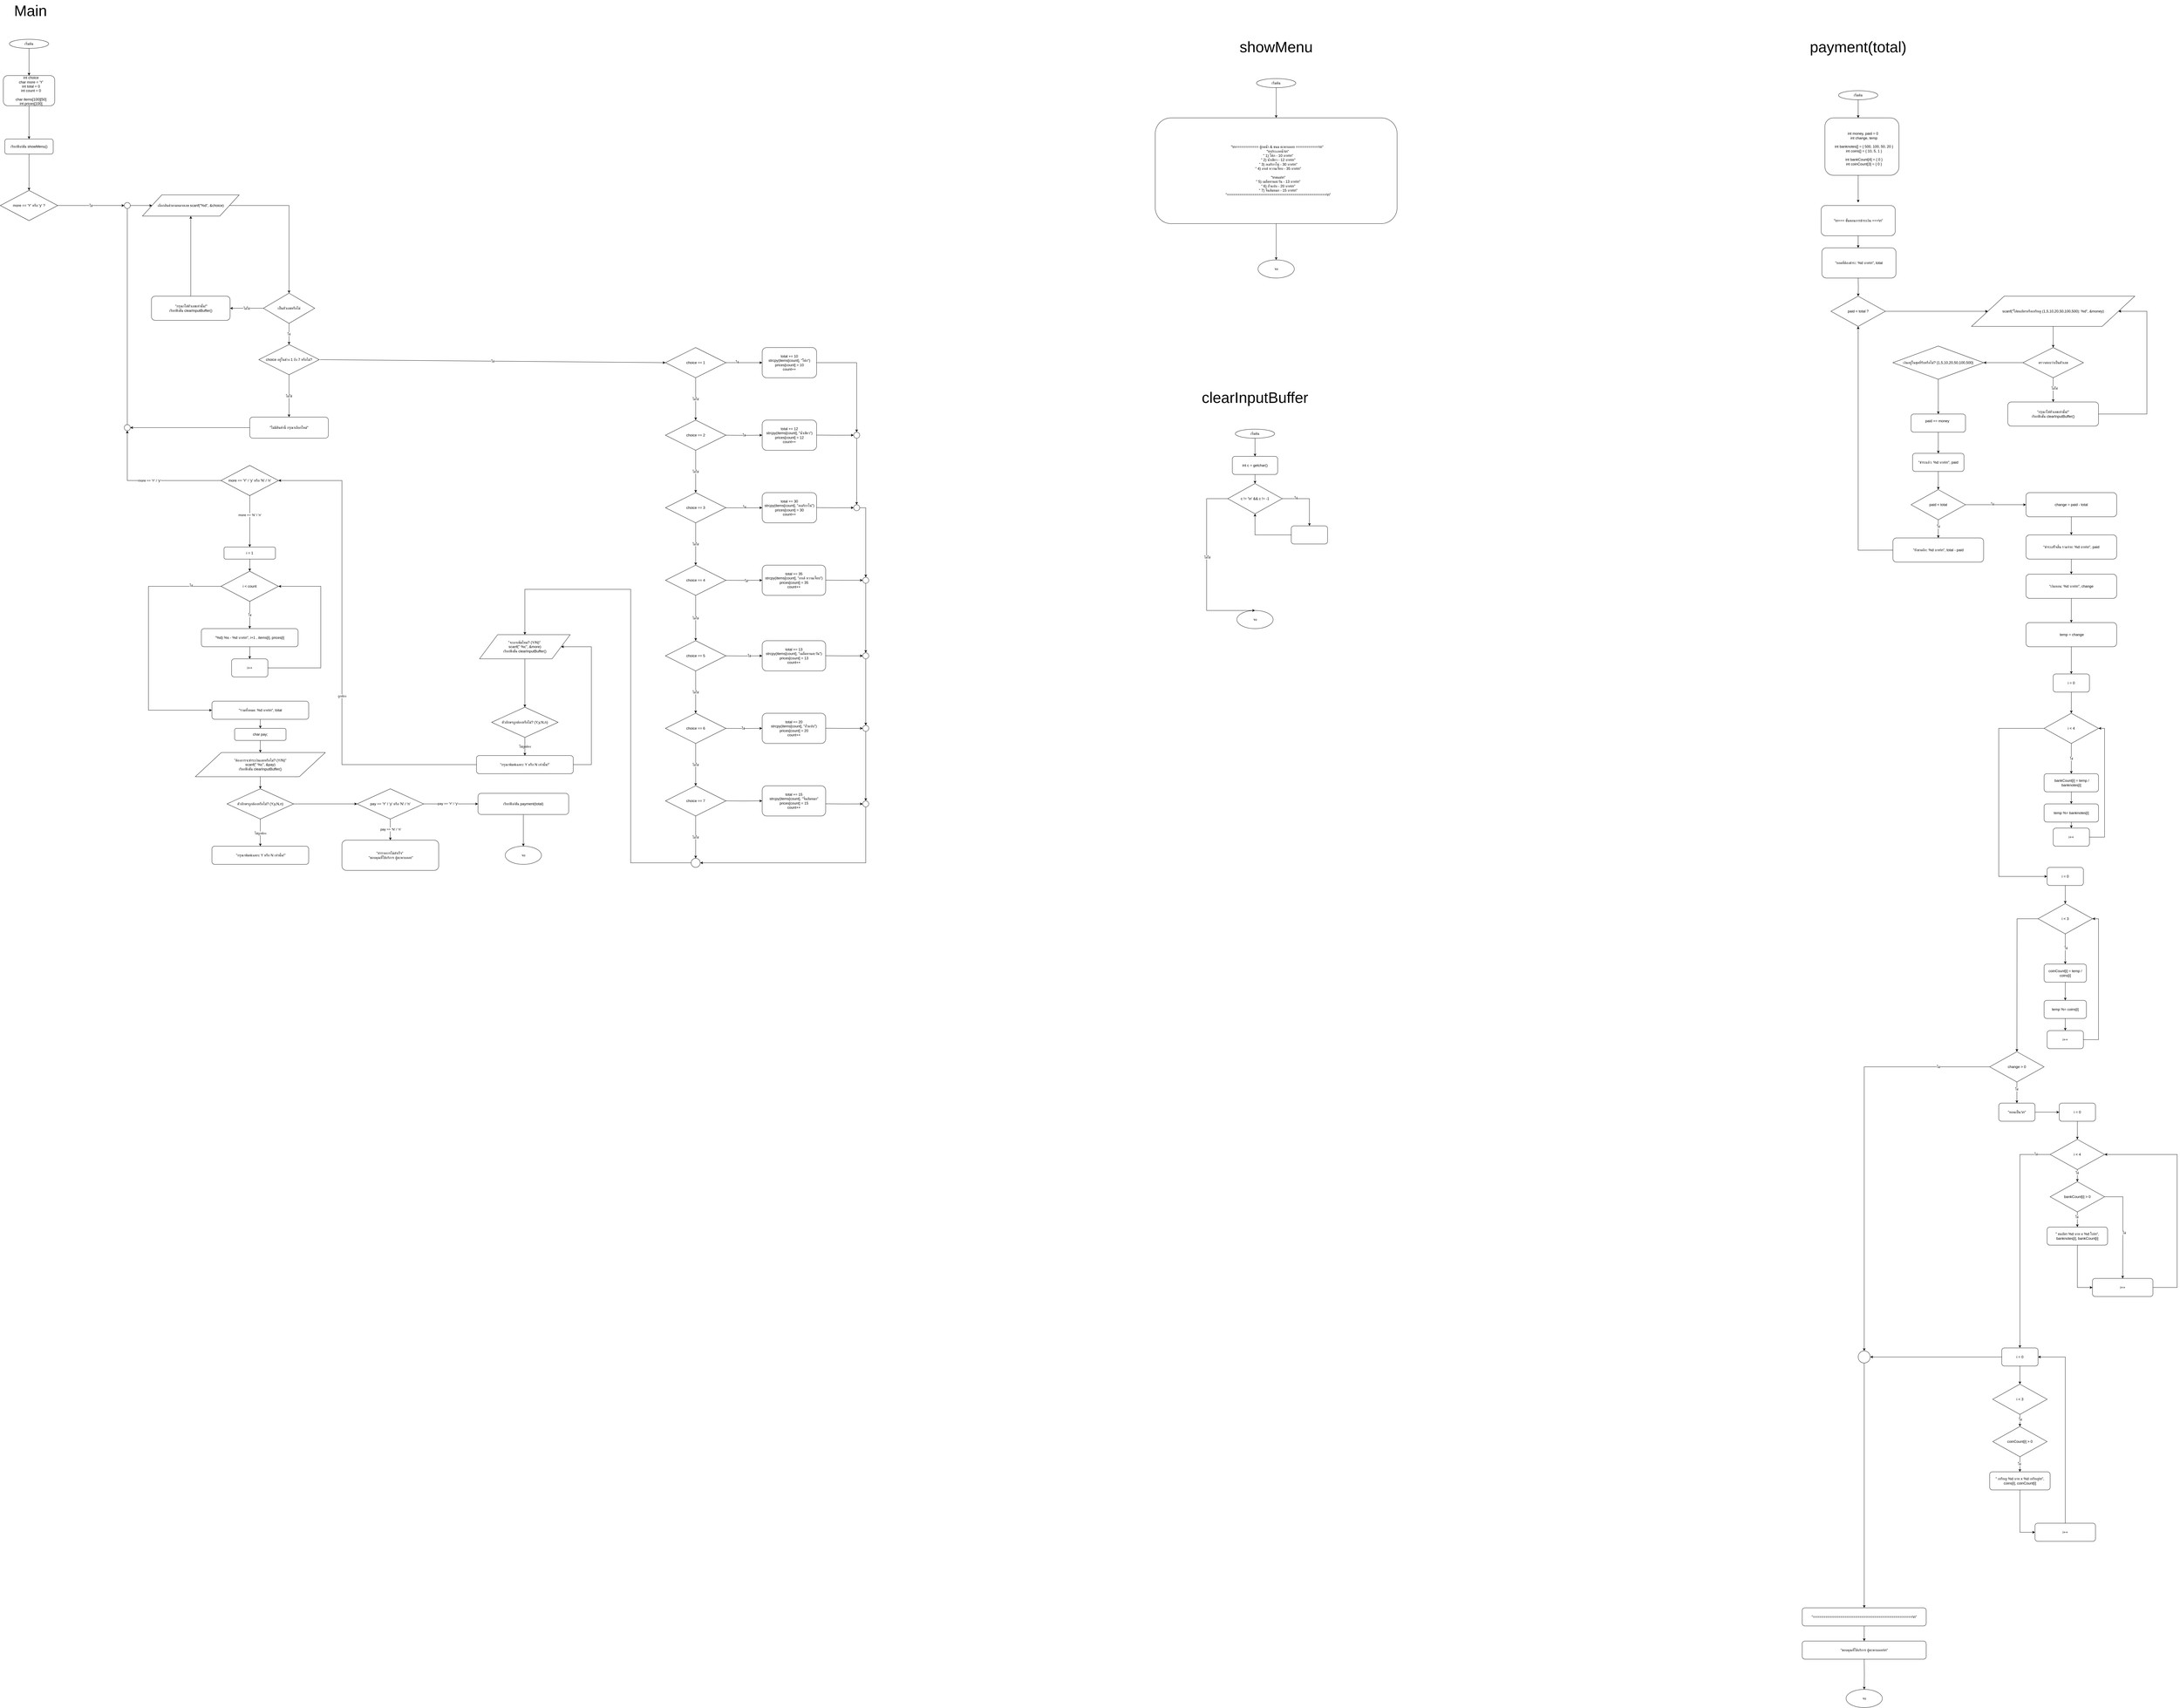 <mxfile version="27.0.9" pages="3">
  <diagram id="main" name="Main">
    <mxGraphModel dx="3040" dy="1939" grid="1" gridSize="10" guides="1" tooltips="1" connect="1" arrows="1" fold="1" page="1" pageScale="1" pageWidth="1600" pageHeight="1200" math="0" shadow="0">
      <root>
        <mxCell id="0" />
        <mxCell id="1" parent="0" />
        <mxCell id="wjFaACwu9RYEKZzswBMA-48" value="" style="edgeStyle=orthogonalEdgeStyle;rounded=0;orthogonalLoop=1;jettySize=auto;html=1;" parent="1" source="wjFaACwu9RYEKZzswBMA-46" target="wjFaACwu9RYEKZzswBMA-47" edge="1">
          <mxGeometry relative="1" as="geometry" />
        </mxCell>
        <mxCell id="wjFaACwu9RYEKZzswBMA-46" value="&lt;font data-font-src=&quot;https://fonts.googleapis.com/css?family=Sarabun&quot; face=&quot;Sarabun&quot;&gt;เริ่มต้น&lt;/font&gt;" style="ellipse;whiteSpace=wrap;html=1;" parent="1" vertex="1">
          <mxGeometry x="-210" y="-300" width="130" height="30" as="geometry" />
        </mxCell>
        <mxCell id="wjFaACwu9RYEKZzswBMA-50" value="" style="edgeStyle=orthogonalEdgeStyle;rounded=0;orthogonalLoop=1;jettySize=auto;html=1;" parent="1" source="wjFaACwu9RYEKZzswBMA-47" target="wjFaACwu9RYEKZzswBMA-49" edge="1">
          <mxGeometry relative="1" as="geometry" />
        </mxCell>
        <mxCell id="wjFaACwu9RYEKZzswBMA-47" value="&lt;div&gt;&amp;nbsp; &amp;nbsp; int choice&lt;/div&gt;&lt;div&gt;&amp;nbsp; &amp;nbsp; char more = &#39;Y&#39;&lt;/div&gt;&lt;div&gt;&amp;nbsp; &amp;nbsp; int total = 0&lt;/div&gt;&lt;div&gt;&amp;nbsp; &amp;nbsp; int count = 0&lt;/div&gt;&lt;div&gt;&lt;br&gt;&lt;/div&gt;&lt;div&gt;&amp;nbsp; &amp;nbsp; char items[100][50]&lt;/div&gt;&lt;div&gt;&amp;nbsp; &amp;nbsp; int prices[100]&lt;/div&gt;" style="rounded=1;whiteSpace=wrap;html=1;" parent="1" vertex="1">
          <mxGeometry x="-230" y="-180" width="170" height="100" as="geometry" />
        </mxCell>
        <mxCell id="wjFaACwu9RYEKZzswBMA-52" value="" style="edgeStyle=orthogonalEdgeStyle;rounded=0;orthogonalLoop=1;jettySize=auto;html=1;" parent="1" source="wjFaACwu9RYEKZzswBMA-49" target="wjFaACwu9RYEKZzswBMA-51" edge="1">
          <mxGeometry relative="1" as="geometry" />
        </mxCell>
        <mxCell id="wjFaACwu9RYEKZzswBMA-49" value="เรียกฟังก์ชัน showMenu()" style="rounded=1;whiteSpace=wrap;html=1;" parent="1" vertex="1">
          <mxGeometry x="-225" y="30" width="160" height="50" as="geometry" />
        </mxCell>
        <mxCell id="wjFaACwu9RYEKZzswBMA-51" value="more == &#39;Y&#39; หรือ &#39;y&#39; ?" style="rhombus;whiteSpace=wrap;html=1;" parent="1" vertex="1">
          <mxGeometry x="-240" y="200" width="190" height="100" as="geometry" />
        </mxCell>
        <mxCell id="wjFaACwu9RYEKZzswBMA-53" value="ใช่" style="entryX=0;entryY=0.5;entryDx=0;entryDy=0;exitX=1;exitY=0.5;exitDx=0;exitDy=0;" parent="1" source="wjFaACwu9RYEKZzswBMA-51" target="wjFaACwu9RYEKZzswBMA-71" edge="1">
          <mxGeometry relative="1" as="geometry">
            <mxPoint x="60.0" y="249.47" as="sourcePoint" />
            <mxPoint x="132" y="249.47" as="targetPoint" />
          </mxGeometry>
        </mxCell>
        <mxCell id="wjFaACwu9RYEKZzswBMA-62" style="edgeStyle=orthogonalEdgeStyle;rounded=0;orthogonalLoop=1;jettySize=auto;html=1;entryX=0.5;entryY=0;entryDx=0;entryDy=0;" parent="1" source="wjFaACwu9RYEKZzswBMA-54" target="wjFaACwu9RYEKZzswBMA-55" edge="1">
          <mxGeometry relative="1" as="geometry" />
        </mxCell>
        <mxCell id="wjFaACwu9RYEKZzswBMA-54" value="เลือกสินค้าตามหมายเลข scanf(&quot;%d&quot;, &amp;amp;choice)" style="shape=parallelogram;perimeter=parallelogramPerimeter;whiteSpace=wrap;html=1;" parent="1" vertex="1">
          <mxGeometry x="230" y="215" width="320" height="70" as="geometry" />
        </mxCell>
        <mxCell id="wjFaACwu9RYEKZzswBMA-55" value="เป็นตัวเลขหรือไม่" style="rhombus;whiteSpace=wrap;html=1;" parent="1" vertex="1">
          <mxGeometry x="630" y="540" width="170" height="100" as="geometry" />
        </mxCell>
        <mxCell id="wjFaACwu9RYEKZzswBMA-63" style="edgeStyle=orthogonalEdgeStyle;rounded=0;orthogonalLoop=1;jettySize=auto;html=1;" parent="1" source="wjFaACwu9RYEKZzswBMA-57" target="wjFaACwu9RYEKZzswBMA-54" edge="1">
          <mxGeometry relative="1" as="geometry" />
        </mxCell>
        <mxCell id="wjFaACwu9RYEKZzswBMA-57" value="&amp;nbsp;&quot;กรุณาใส่ตัวเลขเท่านั้น!&quot;&lt;div&gt;เรียกฟังชั่น clearInputBuffer()&lt;/div&gt;" style="rounded=1;whiteSpace=wrap;html=1;" parent="1" vertex="1">
          <mxGeometry x="260" y="550" width="260" height="80" as="geometry" />
        </mxCell>
        <mxCell id="wjFaACwu9RYEKZzswBMA-59" value="ไม่ใช่" style="exitX=0;exitY=0.5;exitDx=0;exitDy=0;entryX=1;entryY=0.5;entryDx=0;entryDy=0;" parent="1" source="wjFaACwu9RYEKZzswBMA-55" target="wjFaACwu9RYEKZzswBMA-57" edge="1">
          <mxGeometry relative="1" as="geometry">
            <mxPoint x="584" y="450" as="sourcePoint" />
            <mxPoint x="340" y="746" as="targetPoint" />
          </mxGeometry>
        </mxCell>
        <mxCell id="wjFaACwu9RYEKZzswBMA-64" value="choice อยู่ในช่วง 1 ถึง 7 หรือไม่?" style="rhombus;whiteSpace=wrap;html=1;" parent="1" vertex="1">
          <mxGeometry x="615" y="710" width="200" height="100" as="geometry" />
        </mxCell>
        <mxCell id="wjFaACwu9RYEKZzswBMA-66" value="ไม่ใช่" style="exitX=0.5;exitY=1;exitDx=0;exitDy=0;" parent="1" source="wjFaACwu9RYEKZzswBMA-64" edge="1">
          <mxGeometry relative="1" as="geometry">
            <mxPoint x="732" y="850" as="sourcePoint" />
            <mxPoint x="715" y="950" as="targetPoint" />
          </mxGeometry>
        </mxCell>
        <mxCell id="wjFaACwu9RYEKZzswBMA-67" value="ใช่" style="entryX=0.5;entryY=0;entryDx=0;entryDy=0;exitX=0.5;exitY=1;exitDx=0;exitDy=0;" parent="1" source="wjFaACwu9RYEKZzswBMA-55" target="wjFaACwu9RYEKZzswBMA-64" edge="1">
          <mxGeometry relative="1" as="geometry">
            <mxPoint x="833" y="308" as="sourcePoint" />
            <mxPoint x="837" y="391" as="targetPoint" />
          </mxGeometry>
        </mxCell>
        <mxCell id="wjFaACwu9RYEKZzswBMA-69" style="edgeStyle=orthogonalEdgeStyle;rounded=0;orthogonalLoop=1;jettySize=auto;html=1;" parent="1" source="wjFaACwu9RYEKZzswBMA-85" edge="1">
          <mxGeometry relative="1" as="geometry">
            <mxPoint x="180" y="250" as="targetPoint" />
          </mxGeometry>
        </mxCell>
        <mxCell id="wjFaACwu9RYEKZzswBMA-68" value="&quot;ไม่มีสินค้านี้ กรุณาเลือกใหม่&quot;" style="rounded=1;whiteSpace=wrap;html=1;" parent="1" vertex="1">
          <mxGeometry x="585" y="950" width="260" height="70" as="geometry" />
        </mxCell>
        <mxCell id="wjFaACwu9RYEKZzswBMA-73" value="" style="edgeStyle=orthogonalEdgeStyle;rounded=0;orthogonalLoop=1;jettySize=auto;html=1;" parent="1" source="wjFaACwu9RYEKZzswBMA-71" target="wjFaACwu9RYEKZzswBMA-54" edge="1">
          <mxGeometry relative="1" as="geometry" />
        </mxCell>
        <mxCell id="wjFaACwu9RYEKZzswBMA-71" value="" style="ellipse;whiteSpace=wrap;html=1;aspect=fixed;" parent="1" vertex="1">
          <mxGeometry x="170" y="240" width="20" height="20" as="geometry" />
        </mxCell>
        <mxCell id="wjFaACwu9RYEKZzswBMA-74" value="ใช่" style="exitX=1;exitY=0.5;exitDx=0;exitDy=0;entryX=0;entryY=0.5;entryDx=0;entryDy=0;" parent="1" target="HitLA94jRXd8I8-Thwcy-2" edge="1">
          <mxGeometry relative="1" as="geometry">
            <mxPoint x="817.5" y="760.0" as="sourcePoint" />
            <mxPoint x="1450" y="760" as="targetPoint" />
          </mxGeometry>
        </mxCell>
        <mxCell id="wjFaACwu9RYEKZzswBMA-79" value="" style="edgeStyle=orthogonalEdgeStyle;rounded=0;orthogonalLoop=1;jettySize=auto;html=1;" parent="1" source="wjFaACwu9RYEKZzswBMA-76" target="wjFaACwu9RYEKZzswBMA-78" edge="1">
          <mxGeometry relative="1" as="geometry" />
        </mxCell>
        <mxCell id="wjFaACwu9RYEKZzswBMA-76" value="&quot;จะเอาเพิ่มไหม? (Y/N)&quot;&amp;nbsp;&lt;div&gt;scanf(&quot; %c&quot;, &amp;amp;more)&lt;/div&gt;&lt;div&gt;เรียกฟังชั่น clearInputBuffer()&lt;/div&gt;" style="shape=parallelogram;perimeter=parallelogramPerimeter;whiteSpace=wrap;html=1;" parent="1" vertex="1">
          <mxGeometry x="1345" y="1670" width="300" height="80" as="geometry" />
        </mxCell>
        <mxCell id="wjFaACwu9RYEKZzswBMA-81" value="ไม่ถูกต้อง" style="edgeStyle=orthogonalEdgeStyle;rounded=0;orthogonalLoop=1;jettySize=auto;html=1;" parent="1" source="wjFaACwu9RYEKZzswBMA-78" target="wjFaACwu9RYEKZzswBMA-80" edge="1">
          <mxGeometry relative="1" as="geometry" />
        </mxCell>
        <mxCell id="wjFaACwu9RYEKZzswBMA-90" value="ถูกต้อง" style="edgeStyle=orthogonalEdgeStyle;rounded=0;orthogonalLoop=1;jettySize=auto;html=1;" parent="1" source="wjFaACwu9RYEKZzswBMA-78" edge="1">
          <mxGeometry relative="1" as="geometry">
            <mxPoint x="680" y="1160" as="targetPoint" />
            <Array as="points">
              <mxPoint x="1495" y="2100" />
              <mxPoint x="890" y="2100" />
              <mxPoint x="890" y="1160" />
            </Array>
          </mxGeometry>
        </mxCell>
        <mxCell id="wjFaACwu9RYEKZzswBMA-78" value="ตัวอักษรถูกต้องหรือไม่? (Y,y,N,n)" style="rhombus;whiteSpace=wrap;html=1;" parent="1" vertex="1">
          <mxGeometry x="1385" y="1910" width="220" height="100" as="geometry" />
        </mxCell>
        <mxCell id="wjFaACwu9RYEKZzswBMA-82" style="edgeStyle=orthogonalEdgeStyle;rounded=0;orthogonalLoop=1;jettySize=auto;html=1;entryX=1;entryY=0.5;entryDx=0;entryDy=0;exitX=1;exitY=0.5;exitDx=0;exitDy=0;" parent="1" source="wjFaACwu9RYEKZzswBMA-80" target="wjFaACwu9RYEKZzswBMA-76" edge="1">
          <mxGeometry relative="1" as="geometry">
            <mxPoint x="1775" y="1390.05" as="targetPoint" />
            <Array as="points">
              <mxPoint x="1715" y="2100" />
              <mxPoint x="1715" y="1710" />
            </Array>
            <mxPoint x="1715" y="2120" as="sourcePoint" />
          </mxGeometry>
        </mxCell>
        <mxCell id="wjFaACwu9RYEKZzswBMA-80" value="&quot;กรุณาพิมพ์เฉพาะ Y หรือ N เท่านั้น!&quot;" style="rounded=1;whiteSpace=wrap;html=1;" parent="1" vertex="1">
          <mxGeometry x="1335" y="2070" width="320" height="60" as="geometry" />
        </mxCell>
        <mxCell id="wjFaACwu9RYEKZzswBMA-86" value="" style="edgeStyle=orthogonalEdgeStyle;rounded=0;orthogonalLoop=1;jettySize=auto;html=1;" parent="1" source="wjFaACwu9RYEKZzswBMA-68" target="wjFaACwu9RYEKZzswBMA-85" edge="1">
          <mxGeometry relative="1" as="geometry">
            <mxPoint x="180" y="250" as="targetPoint" />
            <mxPoint x="585" y="985" as="sourcePoint" />
          </mxGeometry>
        </mxCell>
        <mxCell id="wjFaACwu9RYEKZzswBMA-85" value="" style="ellipse;whiteSpace=wrap;html=1;aspect=fixed;" parent="1" vertex="1">
          <mxGeometry x="170" y="975" width="20" height="20" as="geometry" />
        </mxCell>
        <mxCell id="wjFaACwu9RYEKZzswBMA-94" value="more == &#39;Y&#39; / &#39;y&#39;" style="edgeStyle=orthogonalEdgeStyle;rounded=0;orthogonalLoop=1;jettySize=auto;html=1;entryX=0.5;entryY=1;entryDx=0;entryDy=0;" parent="1" source="wjFaACwu9RYEKZzswBMA-92" target="wjFaACwu9RYEKZzswBMA-85" edge="1">
          <mxGeometry x="-0.001" relative="1" as="geometry">
            <mxPoint as="offset" />
          </mxGeometry>
        </mxCell>
        <mxCell id="wjFaACwu9RYEKZzswBMA-96" style="edgeStyle=orthogonalEdgeStyle;rounded=0;orthogonalLoop=1;jettySize=auto;html=1;entryX=0.5;entryY=0;entryDx=0;entryDy=0;" parent="1" source="wjFaACwu9RYEKZzswBMA-92" target="wjFaACwu9RYEKZzswBMA-99" edge="1">
          <mxGeometry relative="1" as="geometry">
            <mxPoint x="585" y="1370" as="targetPoint" />
          </mxGeometry>
        </mxCell>
        <mxCell id="wjFaACwu9RYEKZzswBMA-97" value="more == &#39;N&#39; / &#39;n&#39;" style="edgeLabel;html=1;align=center;verticalAlign=middle;resizable=0;points=[];" parent="wjFaACwu9RYEKZzswBMA-96" vertex="1" connectable="0">
          <mxGeometry x="-0.252" relative="1" as="geometry">
            <mxPoint as="offset" />
          </mxGeometry>
        </mxCell>
        <mxCell id="wjFaACwu9RYEKZzswBMA-92" value="more == &#39;Y&#39; / &#39;y&#39; หรือ &#39;N&#39; / &#39;n&#39;" style="rhombus;whiteSpace=wrap;html=1;" parent="1" vertex="1">
          <mxGeometry x="490" y="1110" width="190" height="100" as="geometry" />
        </mxCell>
        <mxCell id="wjFaACwu9RYEKZzswBMA-102" value="" style="edgeStyle=orthogonalEdgeStyle;rounded=0;orthogonalLoop=1;jettySize=auto;html=1;" parent="1" source="wjFaACwu9RYEKZzswBMA-98" target="wjFaACwu9RYEKZzswBMA-101" edge="1">
          <mxGeometry relative="1" as="geometry" />
        </mxCell>
        <mxCell id="wjFaACwu9RYEKZzswBMA-104" value="ใช่" style="edgeLabel;html=1;align=center;verticalAlign=middle;resizable=0;points=[];" parent="wjFaACwu9RYEKZzswBMA-102" vertex="1" connectable="0">
          <mxGeometry x="-0.002" y="3" relative="1" as="geometry">
            <mxPoint x="-3" as="offset" />
          </mxGeometry>
        </mxCell>
        <mxCell id="wjFaACwu9RYEKZzswBMA-111" style="edgeStyle=orthogonalEdgeStyle;rounded=0;orthogonalLoop=1;jettySize=auto;html=1;entryX=0;entryY=0.5;entryDx=0;entryDy=0;" parent="1" source="wjFaACwu9RYEKZzswBMA-98" target="wjFaACwu9RYEKZzswBMA-110" edge="1">
          <mxGeometry relative="1" as="geometry">
            <mxPoint x="310" y="1930" as="targetPoint" />
            <Array as="points">
              <mxPoint x="250" y="1510" />
              <mxPoint x="250" y="1920" />
            </Array>
          </mxGeometry>
        </mxCell>
        <mxCell id="wjFaACwu9RYEKZzswBMA-210" value="ไม่" style="edgeLabel;html=1;align=center;verticalAlign=middle;resizable=0;points=[];" parent="wjFaACwu9RYEKZzswBMA-111" vertex="1" connectable="0">
          <mxGeometry x="-0.769" y="-3" relative="1" as="geometry">
            <mxPoint as="offset" />
          </mxGeometry>
        </mxCell>
        <mxCell id="wjFaACwu9RYEKZzswBMA-98" value="i &amp;lt; count" style="rhombus;whiteSpace=wrap;html=1;" parent="1" vertex="1">
          <mxGeometry x="490" y="1460" width="190" height="100" as="geometry" />
        </mxCell>
        <mxCell id="wjFaACwu9RYEKZzswBMA-100" value="" style="edgeStyle=orthogonalEdgeStyle;rounded=0;orthogonalLoop=1;jettySize=auto;html=1;" parent="1" source="wjFaACwu9RYEKZzswBMA-99" target="wjFaACwu9RYEKZzswBMA-98" edge="1">
          <mxGeometry relative="1" as="geometry" />
        </mxCell>
        <mxCell id="wjFaACwu9RYEKZzswBMA-99" value="i = 1" style="rounded=1;whiteSpace=wrap;html=1;" parent="1" vertex="1">
          <mxGeometry x="500" y="1380" width="170" height="40" as="geometry" />
        </mxCell>
        <mxCell id="wjFaACwu9RYEKZzswBMA-106" value="" style="edgeStyle=orthogonalEdgeStyle;rounded=0;orthogonalLoop=1;jettySize=auto;html=1;" parent="1" source="wjFaACwu9RYEKZzswBMA-101" target="wjFaACwu9RYEKZzswBMA-105" edge="1">
          <mxGeometry relative="1" as="geometry" />
        </mxCell>
        <mxCell id="wjFaACwu9RYEKZzswBMA-101" value="&quot;%d) %s - %d บาท\n&quot;, i+1 , items[i], prices[i]" style="rounded=1;whiteSpace=wrap;html=1;" parent="1" vertex="1">
          <mxGeometry x="425" y="1650" width="320" height="60" as="geometry" />
        </mxCell>
        <mxCell id="wjFaACwu9RYEKZzswBMA-108" style="edgeStyle=orthogonalEdgeStyle;rounded=0;orthogonalLoop=1;jettySize=auto;html=1;entryX=1;entryY=0.5;entryDx=0;entryDy=0;" parent="1" source="wjFaACwu9RYEKZzswBMA-105" target="wjFaACwu9RYEKZzswBMA-98" edge="1">
          <mxGeometry relative="1" as="geometry">
            <mxPoint x="810" y="1400" as="targetPoint" />
            <Array as="points">
              <mxPoint x="820" y="1780" />
              <mxPoint x="820" y="1510" />
            </Array>
          </mxGeometry>
        </mxCell>
        <mxCell id="wjFaACwu9RYEKZzswBMA-105" value="i++" style="whiteSpace=wrap;html=1;rounded=1;" parent="1" vertex="1">
          <mxGeometry x="525" y="1750" width="120" height="60" as="geometry" />
        </mxCell>
        <mxCell id="wjFaACwu9RYEKZzswBMA-123" value="" style="edgeStyle=orthogonalEdgeStyle;rounded=0;orthogonalLoop=1;jettySize=auto;html=1;" parent="1" source="wjFaACwu9RYEKZzswBMA-110" target="wjFaACwu9RYEKZzswBMA-122" edge="1">
          <mxGeometry relative="1" as="geometry" />
        </mxCell>
        <mxCell id="wjFaACwu9RYEKZzswBMA-110" value="&quot;รวมทั้งหมด: %d บาท\n&quot;, total" style="rounded=1;whiteSpace=wrap;html=1;" parent="1" vertex="1">
          <mxGeometry x="460" y="1890" width="320" height="60" as="geometry" />
        </mxCell>
        <mxCell id="wjFaACwu9RYEKZzswBMA-116" value="" style="edgeStyle=orthogonalEdgeStyle;rounded=0;orthogonalLoop=1;jettySize=auto;html=1;" parent="1" source="wjFaACwu9RYEKZzswBMA-113" target="wjFaACwu9RYEKZzswBMA-115" edge="1">
          <mxGeometry relative="1" as="geometry" />
        </mxCell>
        <mxCell id="wjFaACwu9RYEKZzswBMA-113" value="&amp;nbsp;&quot;ต้องการจะชำระเงินเลยหรือไม่? (Y/N)&quot;&amp;nbsp;&lt;div&gt;scanf(&quot; %c&quot;, &amp;amp;pay)&lt;/div&gt;&lt;div&gt;เรียกฟังชั่น clearInputBuffer()&lt;/div&gt;" style="shape=parallelogram;perimeter=parallelogramPerimeter;whiteSpace=wrap;html=1;" parent="1" vertex="1">
          <mxGeometry x="405" y="2060" width="430" height="80" as="geometry" />
        </mxCell>
        <mxCell id="wjFaACwu9RYEKZzswBMA-118" value="" style="edgeStyle=orthogonalEdgeStyle;rounded=0;orthogonalLoop=1;jettySize=auto;html=1;" parent="1" source="wjFaACwu9RYEKZzswBMA-115" target="wjFaACwu9RYEKZzswBMA-117" edge="1">
          <mxGeometry relative="1" as="geometry" />
        </mxCell>
        <mxCell id="wjFaACwu9RYEKZzswBMA-119" value="ไม่ถูกต้อง" style="edgeLabel;html=1;align=center;verticalAlign=middle;resizable=0;points=[];" parent="wjFaACwu9RYEKZzswBMA-118" vertex="1" connectable="0">
          <mxGeometry x="0.034" y="-5" relative="1" as="geometry">
            <mxPoint x="5" as="offset" />
          </mxGeometry>
        </mxCell>
        <mxCell id="wjFaACwu9RYEKZzswBMA-121" value="" style="edgeStyle=orthogonalEdgeStyle;rounded=0;orthogonalLoop=1;jettySize=auto;html=1;" parent="1" source="wjFaACwu9RYEKZzswBMA-115" target="wjFaACwu9RYEKZzswBMA-120" edge="1">
          <mxGeometry relative="1" as="geometry" />
        </mxCell>
        <mxCell id="wjFaACwu9RYEKZzswBMA-115" value="ตัวอักษรถูกต้องหรือไม่? (Y,y,N,n)" style="rhombus;whiteSpace=wrap;html=1;" parent="1" vertex="1">
          <mxGeometry x="510" y="2180" width="220" height="100" as="geometry" />
        </mxCell>
        <mxCell id="wjFaACwu9RYEKZzswBMA-117" value="&amp;nbsp;&quot;กรุณาพิมพ์เฉพาะ Y หรือ N เท่านั้น!&quot;" style="rounded=1;whiteSpace=wrap;html=1;" parent="1" vertex="1">
          <mxGeometry x="460" y="2370" width="320" height="60" as="geometry" />
        </mxCell>
        <mxCell id="wjFaACwu9RYEKZzswBMA-126" value="" style="edgeStyle=orthogonalEdgeStyle;rounded=0;orthogonalLoop=1;jettySize=auto;html=1;" parent="1" source="wjFaACwu9RYEKZzswBMA-120" target="wjFaACwu9RYEKZzswBMA-125" edge="1">
          <mxGeometry relative="1" as="geometry" />
        </mxCell>
        <mxCell id="wjFaACwu9RYEKZzswBMA-128" value="pay == &#39;N&#39; / &#39;n&#39;" style="edgeLabel;html=1;align=center;verticalAlign=middle;resizable=0;points=[];" parent="wjFaACwu9RYEKZzswBMA-126" vertex="1" connectable="0">
          <mxGeometry x="-0.042" y="1" relative="1" as="geometry">
            <mxPoint as="offset" />
          </mxGeometry>
        </mxCell>
        <mxCell id="wjFaACwu9RYEKZzswBMA-130" value="" style="edgeStyle=orthogonalEdgeStyle;rounded=0;orthogonalLoop=1;jettySize=auto;html=1;" parent="1" source="wjFaACwu9RYEKZzswBMA-120" target="wjFaACwu9RYEKZzswBMA-129" edge="1">
          <mxGeometry relative="1" as="geometry" />
        </mxCell>
        <mxCell id="wjFaACwu9RYEKZzswBMA-131" value="&lt;span style=&quot;color: rgba(0, 0, 0, 0); font-family: monospace; font-size: 0px; text-align: start; background-color: rgb(27, 29, 30);&quot;&gt;%3CmxGraphModel%3E%3Croot%3E%3CmxCell%20id%3D%220%22%2F%3E%3CmxCell%20id%3D%221%22%20parent%3D%220%22%2F%3E%3CmxCell%20id%3D%222%22%20value%3D%22pay%20%3D%3D%20&#39;N&#39;%20%2F%20&#39;n&#39;%22%20style%3D%22edgeLabel%3Bhtml%3D1%3Balign%3Dcenter%3BverticalAlign%3Dmiddle%3Bresizable%3D0%3Bpoints%3D%5B%5D%3B%22%20vertex%3D%221%22%20connectable%3D%220%22%20parent%3D%221%22%3E%3CmxGeometry%20x%3D%221051.0%22%20y%3D%222313.333%22%20as%3D%22geometry%22%2F%3E%3C%2FmxCell%3E%3C%2Froot%3E%3C%2FmxGraphModel%3E&lt;/span&gt;&lt;span style=&quot;color: rgba(0, 0, 0, 0); font-family: monospace; font-size: 0px; text-align: start; background-color: rgb(27, 29, 30);&quot;&gt;%3CmxGraphModel%3E%3Croot%3E%3CmxCell%20id%3D%220%22%2F%3E%3CmxCell%20id%3D%221%22%20parent%3D%220%22%2F%3E%3CmxCell%20id%3D%222%22%20value%3D%22pay%20%3D%3D%20&#39;N&#39;%20%2F%20&#39;n&#39;%22%20style%3D%22edgeLabel%3Bhtml%3D1%3Balign%3Dcenter%3BverticalAlign%3Dmiddle%3Bresizable%3D0%3Bpoints%3D%5B%5D%3B%22%20vertex%3D%221%22%20connectable%3D%220%22%20parent%3D%221%22%3E%3CmxGeometry%20x%3D%221051.0%22%20y%3D%222313.333%22%20as%3D%22geometry%22%2F%3E%3C%2FmxCell%3E%3C%2Froot%3E%3C%2FmxGraphModel%3E&lt;/span&gt;" style="edgeLabel;html=1;align=center;verticalAlign=middle;resizable=0;points=[];" parent="wjFaACwu9RYEKZzswBMA-130" vertex="1" connectable="0">
          <mxGeometry x="-0.205" relative="1" as="geometry">
            <mxPoint as="offset" />
          </mxGeometry>
        </mxCell>
        <mxCell id="wjFaACwu9RYEKZzswBMA-132" value="pay == &#39;Y&#39; / &#39;y&#39;" style="edgeLabel;html=1;align=center;verticalAlign=middle;resizable=0;points=[];" parent="wjFaACwu9RYEKZzswBMA-130" vertex="1" connectable="0">
          <mxGeometry x="-0.348" y="1" relative="1" as="geometry">
            <mxPoint x="21" as="offset" />
          </mxGeometry>
        </mxCell>
        <mxCell id="wjFaACwu9RYEKZzswBMA-120" value="pay == &#39;Y&#39; / &#39;y&#39; หรือ &#39;N&#39; / &#39;n&#39;" style="rhombus;whiteSpace=wrap;html=1;" parent="1" vertex="1">
          <mxGeometry x="940" y="2180" width="220" height="100" as="geometry" />
        </mxCell>
        <mxCell id="wjFaACwu9RYEKZzswBMA-124" value="" style="edgeStyle=orthogonalEdgeStyle;rounded=0;orthogonalLoop=1;jettySize=auto;html=1;" parent="1" source="wjFaACwu9RYEKZzswBMA-122" target="wjFaACwu9RYEKZzswBMA-113" edge="1">
          <mxGeometry relative="1" as="geometry" />
        </mxCell>
        <mxCell id="wjFaACwu9RYEKZzswBMA-122" value="char pay;" style="rounded=1;whiteSpace=wrap;html=1;" parent="1" vertex="1">
          <mxGeometry x="535" y="1980" width="170" height="40" as="geometry" />
        </mxCell>
        <mxCell id="wjFaACwu9RYEKZzswBMA-125" value="&quot;ทำรายการไม่สำเร็จ&quot;&amp;nbsp;&lt;div&gt;&amp;nbsp;&quot;ขอบคุณที่ใช้บริการ ตู้ตะพาบลอย&quot;&lt;/div&gt;" style="rounded=1;whiteSpace=wrap;html=1;" parent="1" vertex="1">
          <mxGeometry x="890" y="2350" width="320" height="100" as="geometry" />
        </mxCell>
        <mxCell id="wjFaACwu9RYEKZzswBMA-143" value="" style="edgeStyle=orthogonalEdgeStyle;rounded=0;orthogonalLoop=1;jettySize=auto;html=1;" parent="1" source="wjFaACwu9RYEKZzswBMA-129" target="wjFaACwu9RYEKZzswBMA-142" edge="1">
          <mxGeometry relative="1" as="geometry" />
        </mxCell>
        <mxCell id="wjFaACwu9RYEKZzswBMA-129" value="เรียกฟังก์ชัน payment(total)" style="rounded=1;whiteSpace=wrap;html=1;" parent="1" vertex="1">
          <mxGeometry x="1340" y="2195" width="300" height="70" as="geometry" />
        </mxCell>
        <mxCell id="wjFaACwu9RYEKZzswBMA-137" value="&lt;font style=&quot;font-size: 50px;&quot;&gt;Main&lt;/font&gt;" style="text;html=1;align=center;verticalAlign=middle;whiteSpace=wrap;rounded=0;" parent="1" vertex="1">
          <mxGeometry x="-200" y="-430" width="120" height="70" as="geometry" />
        </mxCell>
        <mxCell id="wjFaACwu9RYEKZzswBMA-138" value="&lt;font style=&quot;font-size: 50px;&quot;&gt;showMenu&lt;/font&gt;" style="text;html=1;align=center;verticalAlign=middle;whiteSpace=wrap;rounded=0;" parent="1" vertex="1">
          <mxGeometry x="3830" y="-310" width="300" height="70" as="geometry" />
        </mxCell>
        <mxCell id="wjFaACwu9RYEKZzswBMA-141" value="" style="edgeStyle=orthogonalEdgeStyle;rounded=0;orthogonalLoop=1;jettySize=auto;html=1;" parent="1" source="wjFaACwu9RYEKZzswBMA-139" target="wjFaACwu9RYEKZzswBMA-140" edge="1">
          <mxGeometry relative="1" as="geometry" />
        </mxCell>
        <mxCell id="wjFaACwu9RYEKZzswBMA-139" value="&lt;font data-font-src=&quot;https://fonts.googleapis.com/css?family=Sarabun&quot; face=&quot;Sarabun&quot;&gt;เริ่มต้น&lt;/font&gt;" style="ellipse;whiteSpace=wrap;html=1;" parent="1" vertex="1">
          <mxGeometry x="3915" y="-170" width="130" height="30" as="geometry" />
        </mxCell>
        <mxCell id="wjFaACwu9RYEKZzswBMA-145" value="" style="edgeStyle=orthogonalEdgeStyle;rounded=0;orthogonalLoop=1;jettySize=auto;html=1;" parent="1" source="wjFaACwu9RYEKZzswBMA-140" target="wjFaACwu9RYEKZzswBMA-144" edge="1">
          <mxGeometry relative="1" as="geometry" />
        </mxCell>
        <mxCell id="wjFaACwu9RYEKZzswBMA-140" value="&lt;div&gt;&amp;nbsp; &quot;\n=========== ตู้กดน้ำ &amp;amp; ขนม ตะพาบลอย ===========\n&quot;&lt;/div&gt;&lt;div&gt;&amp;nbsp; &amp;nbsp;&quot;\nประเภทน้ำ\n&quot;&lt;/div&gt;&lt;div&gt;&amp;nbsp; &amp;nbsp; &quot; 1) โค้ก - 10 บาท\n&quot;&lt;/div&gt;&lt;div&gt;&amp;nbsp; &amp;nbsp; &quot; 2) น้ำเขียว - 12 บาท\n&quot;&lt;/div&gt;&lt;div&gt;&amp;nbsp; &amp;nbsp; &quot; 3) อเมริกาโน่ - 30 บาท\n&quot;&lt;/div&gt;&lt;div&gt;&amp;nbsp; &amp;nbsp; &quot; 4) ลาเต้ หวานเจี๊ยบ - 35 บาท\n&quot;&lt;/div&gt;&lt;div&gt;&lt;br&gt;&lt;/div&gt;&lt;div&gt;&amp;nbsp; &amp;nbsp; &quot;\nขนม\n&quot;&lt;/div&gt;&lt;div&gt;&amp;nbsp; &amp;nbsp; &quot; 5) เมล็ดทานตะวัน - 13 บาท\n&quot;&lt;/div&gt;&lt;div&gt;&amp;nbsp; &amp;nbsp; &quot; 6) ถั่วแปบ - 20 บาท\n&quot;&lt;/div&gt;&lt;div&gt;&amp;nbsp; &amp;nbsp; &quot; 7) จิ้นส้มหมก - 15 บาท\n&quot;&lt;/div&gt;&lt;div&gt;&amp;nbsp; &amp;nbsp; &quot;===============================================\n&quot;&lt;/div&gt;" style="rounded=1;whiteSpace=wrap;html=1;align=center;" parent="1" vertex="1">
          <mxGeometry x="3580" y="-40" width="800" height="350" as="geometry" />
        </mxCell>
        <mxCell id="wjFaACwu9RYEKZzswBMA-142" value="จบ" style="ellipse;whiteSpace=wrap;html=1;" parent="1" vertex="1">
          <mxGeometry x="1430" y="2370" width="120" height="60" as="geometry" />
        </mxCell>
        <mxCell id="wjFaACwu9RYEKZzswBMA-144" value="จบ" style="ellipse;whiteSpace=wrap;html=1;" parent="1" vertex="1">
          <mxGeometry x="3920" y="430" width="120" height="60" as="geometry" />
        </mxCell>
        <mxCell id="wjFaACwu9RYEKZzswBMA-147" value="&lt;font style=&quot;&quot;&gt;&lt;span style=&quot;font-size: 50px;&quot;&gt;payment(&lt;/span&gt;&lt;font style=&quot;font-size: 50px;&quot;&gt;total&lt;/font&gt;&lt;span style=&quot;font-size: 50px;&quot;&gt;)&lt;/span&gt;&lt;/font&gt;" style="text;html=1;align=center;verticalAlign=middle;whiteSpace=wrap;rounded=0;" parent="1" vertex="1">
          <mxGeometry x="5755" y="-310" width="300" height="70" as="geometry" />
        </mxCell>
        <mxCell id="wjFaACwu9RYEKZzswBMA-155" value="" style="edgeStyle=orthogonalEdgeStyle;rounded=0;orthogonalLoop=1;jettySize=auto;html=1;" parent="1" source="wjFaACwu9RYEKZzswBMA-148" edge="1">
          <mxGeometry relative="1" as="geometry">
            <mxPoint x="5905" y="-40.0" as="targetPoint" />
          </mxGeometry>
        </mxCell>
        <mxCell id="HitLA94jRXd8I8-Thwcy-76" value="" style="edgeStyle=orthogonalEdgeStyle;rounded=0;orthogonalLoop=1;jettySize=auto;html=1;" edge="1" parent="1" source="wjFaACwu9RYEKZzswBMA-148">
          <mxGeometry relative="1" as="geometry">
            <mxPoint x="5905" y="-20" as="targetPoint" />
          </mxGeometry>
        </mxCell>
        <mxCell id="wjFaACwu9RYEKZzswBMA-148" value="&lt;font data-font-src=&quot;https://fonts.googleapis.com/css?family=Sarabun&quot; face=&quot;Sarabun&quot;&gt;เริ่มต้น&lt;/font&gt;" style="ellipse;whiteSpace=wrap;html=1;" parent="1" vertex="1">
          <mxGeometry x="5840" y="-130" width="130" height="30" as="geometry" />
        </mxCell>
        <mxCell id="wjFaACwu9RYEKZzswBMA-151" value="" style="edgeStyle=orthogonalEdgeStyle;rounded=0;orthogonalLoop=1;jettySize=auto;html=1;" parent="1" edge="1">
          <mxGeometry relative="1" as="geometry">
            <mxPoint x="5905" y="150.0" as="sourcePoint" />
            <mxPoint x="5905" y="240.0" as="targetPoint" />
          </mxGeometry>
        </mxCell>
        <mxCell id="wjFaACwu9RYEKZzswBMA-149" value="&lt;div&gt;&amp;nbsp;&amp;nbsp;&lt;br&gt;&amp;nbsp; int money, paid = 0&lt;/div&gt;&lt;div&gt;&amp;nbsp; &amp;nbsp; int change, temp&lt;/div&gt;&lt;div&gt;&lt;br&gt;&lt;/div&gt;&lt;div&gt;&amp;nbsp; &amp;nbsp; int banknotes[] = { 500, 100, 50, 20 }&lt;/div&gt;&lt;div&gt;&amp;nbsp; &amp;nbsp; int coins[] = { 10, 5, 1 }&lt;/div&gt;&lt;div&gt;&lt;br&gt;&lt;/div&gt;&lt;div&gt;&amp;nbsp; &amp;nbsp; int bankCount[4] = { 0 }&lt;/div&gt;&lt;div&gt;&amp;nbsp; &amp;nbsp; int coinCount[3] = { 0 }&lt;/div&gt;" style="rounded=1;whiteSpace=wrap;html=1;" parent="1" vertex="1">
          <mxGeometry x="5795" y="-40" width="245" height="190" as="geometry" />
        </mxCell>
        <mxCell id="wjFaACwu9RYEKZzswBMA-154" value="" style="edgeStyle=orthogonalEdgeStyle;rounded=0;orthogonalLoop=1;jettySize=auto;html=1;" parent="1" edge="1">
          <mxGeometry relative="1" as="geometry">
            <mxPoint x="5905" y="340.0" as="sourcePoint" />
            <mxPoint x="5905" y="390.0" as="targetPoint" />
          </mxGeometry>
        </mxCell>
        <mxCell id="wjFaACwu9RYEKZzswBMA-150" value="&quot;\n=== ขั้นตอนการชำระเงิน ===\n&quot;" style="rounded=1;whiteSpace=wrap;html=1;" parent="1" vertex="1">
          <mxGeometry x="5782.5" y="250" width="245" height="100" as="geometry" />
        </mxCell>
        <mxCell id="wjFaACwu9RYEKZzswBMA-157" style="edgeStyle=orthogonalEdgeStyle;rounded=0;orthogonalLoop=1;jettySize=auto;html=1;" parent="1" target="wjFaACwu9RYEKZzswBMA-156" edge="1">
          <mxGeometry relative="1" as="geometry">
            <mxPoint x="5905" y="490.0" as="sourcePoint" />
          </mxGeometry>
        </mxCell>
        <mxCell id="wjFaACwu9RYEKZzswBMA-153" value="&quot;ยอดที่ต้องชำระ: %d บาท\n&quot;, total" style="rounded=1;whiteSpace=wrap;html=1;" parent="1" vertex="1">
          <mxGeometry x="5785" y="390" width="245" height="100" as="geometry" />
        </mxCell>
        <mxCell id="HitLA94jRXd8I8-Thwcy-74" style="edgeStyle=orthogonalEdgeStyle;rounded=0;orthogonalLoop=1;jettySize=auto;html=1;entryX=0;entryY=0.5;entryDx=0;entryDy=0;" edge="1" parent="1" source="wjFaACwu9RYEKZzswBMA-156" target="wjFaACwu9RYEKZzswBMA-158">
          <mxGeometry relative="1" as="geometry" />
        </mxCell>
        <mxCell id="wjFaACwu9RYEKZzswBMA-156" value="paid &lt; total ?" style="rhombus;whiteSpace=wrap;html=1;" parent="1" vertex="1">
          <mxGeometry x="5815" y="550" width="180" height="100" as="geometry" />
        </mxCell>
        <mxCell id="wjFaACwu9RYEKZzswBMA-162" value="" style="edgeStyle=orthogonalEdgeStyle;rounded=0;orthogonalLoop=1;jettySize=auto;html=1;" parent="1" source="wjFaACwu9RYEKZzswBMA-158" target="wjFaACwu9RYEKZzswBMA-161" edge="1">
          <mxGeometry relative="1" as="geometry" />
        </mxCell>
        <mxCell id="wjFaACwu9RYEKZzswBMA-158" value="&amp;nbsp;scanf(&quot;ใส่ธนบัตรหรือเหรียญ (1,5,10,20,50,100,500): %d&quot;, &amp;amp;money)&amp;nbsp;" style="shape=parallelogram;perimeter=parallelogramPerimeter;whiteSpace=wrap;html=1;" parent="1" vertex="1">
          <mxGeometry x="6280" y="550" width="540" height="100" as="geometry" />
        </mxCell>
        <mxCell id="wjFaACwu9RYEKZzswBMA-164" value="" style="edgeStyle=orthogonalEdgeStyle;rounded=0;orthogonalLoop=1;jettySize=auto;html=1;" parent="1" source="wjFaACwu9RYEKZzswBMA-161" target="wjFaACwu9RYEKZzswBMA-163" edge="1">
          <mxGeometry relative="1" as="geometry" />
        </mxCell>
        <mxCell id="wjFaACwu9RYEKZzswBMA-166" value="ไม่ใช่" style="edgeLabel;html=1;align=center;verticalAlign=middle;resizable=0;points=[];" parent="wjFaACwu9RYEKZzswBMA-164" vertex="1" connectable="0">
          <mxGeometry x="-0.131" y="4" relative="1" as="geometry">
            <mxPoint as="offset" />
          </mxGeometry>
        </mxCell>
        <mxCell id="wjFaACwu9RYEKZzswBMA-169" style="edgeStyle=orthogonalEdgeStyle;rounded=0;orthogonalLoop=1;jettySize=auto;html=1;entryX=1;entryY=0.5;entryDx=0;entryDy=0;" parent="1" source="wjFaACwu9RYEKZzswBMA-161" target="wjFaACwu9RYEKZzswBMA-168" edge="1">
          <mxGeometry relative="1" as="geometry" />
        </mxCell>
        <mxCell id="wjFaACwu9RYEKZzswBMA-161" value="ตรวจสอบว่าเป็นตัวเลข" style="rhombus;whiteSpace=wrap;html=1;" parent="1" vertex="1">
          <mxGeometry x="6450" y="720" width="200" height="100" as="geometry" />
        </mxCell>
        <mxCell id="wjFaACwu9RYEKZzswBMA-165" style="edgeStyle=orthogonalEdgeStyle;rounded=0;orthogonalLoop=1;jettySize=auto;html=1;entryX=1;entryY=0.5;entryDx=0;entryDy=0;" parent="1" source="wjFaACwu9RYEKZzswBMA-163" target="wjFaACwu9RYEKZzswBMA-158" edge="1">
          <mxGeometry relative="1" as="geometry">
            <mxPoint x="6900" y="600.0" as="targetPoint" />
            <Array as="points">
              <mxPoint x="6860" y="940" />
              <mxPoint x="6860" y="600" />
            </Array>
          </mxGeometry>
        </mxCell>
        <mxCell id="wjFaACwu9RYEKZzswBMA-163" value="&amp;nbsp;&quot;กรุณาใส่ตัวเลขเท่านั้น!&quot;&amp;nbsp;&lt;div&gt;เรียกฟังชั่น clearInputBuffer()&lt;/div&gt;" style="rounded=1;whiteSpace=wrap;html=1;" parent="1" vertex="1">
          <mxGeometry x="6400" y="900" width="300" height="80" as="geometry" />
        </mxCell>
        <mxCell id="wjFaACwu9RYEKZzswBMA-171" style="edgeStyle=orthogonalEdgeStyle;rounded=0;orthogonalLoop=1;jettySize=auto;html=1;" parent="1" source="wjFaACwu9RYEKZzswBMA-168" target="wjFaACwu9RYEKZzswBMA-170" edge="1">
          <mxGeometry relative="1" as="geometry" />
        </mxCell>
        <mxCell id="wjFaACwu9RYEKZzswBMA-168" value="เงินอยู่ในชุดที่รับหรือไม่? {1,5,10,20,50,100,500}" style="rhombus;whiteSpace=wrap;html=1;" parent="1" vertex="1">
          <mxGeometry x="6020" y="715" width="300" height="110" as="geometry" />
        </mxCell>
        <mxCell id="wjFaACwu9RYEKZzswBMA-174" value="" style="edgeStyle=orthogonalEdgeStyle;rounded=0;orthogonalLoop=1;jettySize=auto;html=1;" parent="1" source="wjFaACwu9RYEKZzswBMA-170" edge="1">
          <mxGeometry relative="1" as="geometry">
            <mxPoint x="6170" y="1070.0" as="targetPoint" />
          </mxGeometry>
        </mxCell>
        <mxCell id="wjFaACwu9RYEKZzswBMA-170" value="paid += money&amp;nbsp;&amp;nbsp;&lt;div&gt;&lt;br&gt;&lt;/div&gt;" style="rounded=1;whiteSpace=wrap;html=1;" parent="1" vertex="1">
          <mxGeometry x="6080" y="940" width="180" height="60" as="geometry" />
        </mxCell>
        <mxCell id="wjFaACwu9RYEKZzswBMA-179" value="" style="edgeStyle=orthogonalEdgeStyle;rounded=0;orthogonalLoop=1;jettySize=auto;html=1;" parent="1" source="wjFaACwu9RYEKZzswBMA-175" target="wjFaACwu9RYEKZzswBMA-178" edge="1">
          <mxGeometry relative="1" as="geometry" />
        </mxCell>
        <mxCell id="wjFaACwu9RYEKZzswBMA-175" value="&quot;ชำระแล้ว: %d บาท\n&quot;, paid" style="rounded=1;whiteSpace=wrap;html=1;" parent="1" vertex="1">
          <mxGeometry x="6085" y="1070" width="170" height="60" as="geometry" />
        </mxCell>
        <mxCell id="wjFaACwu9RYEKZzswBMA-181" value="" style="edgeStyle=orthogonalEdgeStyle;rounded=0;orthogonalLoop=1;jettySize=auto;html=1;" parent="1" source="wjFaACwu9RYEKZzswBMA-178" target="wjFaACwu9RYEKZzswBMA-180" edge="1">
          <mxGeometry relative="1" as="geometry" />
        </mxCell>
        <mxCell id="wjFaACwu9RYEKZzswBMA-183" value="ใช่" style="edgeLabel;html=1;align=center;verticalAlign=middle;resizable=0;points=[];" parent="wjFaACwu9RYEKZzswBMA-181" vertex="1" connectable="0">
          <mxGeometry x="-0.275" relative="1" as="geometry">
            <mxPoint as="offset" />
          </mxGeometry>
        </mxCell>
        <mxCell id="wjFaACwu9RYEKZzswBMA-186" style="edgeStyle=orthogonalEdgeStyle;rounded=0;orthogonalLoop=1;jettySize=auto;html=1;" parent="1" source="wjFaACwu9RYEKZzswBMA-178" target="wjFaACwu9RYEKZzswBMA-185" edge="1">
          <mxGeometry relative="1" as="geometry" />
        </mxCell>
        <mxCell id="wjFaACwu9RYEKZzswBMA-187" value="ไม่" style="edgeLabel;html=1;align=center;verticalAlign=middle;resizable=0;points=[];" parent="wjFaACwu9RYEKZzswBMA-186" vertex="1" connectable="0">
          <mxGeometry x="-0.105" y="2" relative="1" as="geometry">
            <mxPoint x="-1" as="offset" />
          </mxGeometry>
        </mxCell>
        <mxCell id="wjFaACwu9RYEKZzswBMA-178" value="paid &amp;lt; total" style="rhombus;whiteSpace=wrap;html=1;" parent="1" vertex="1">
          <mxGeometry x="6080" y="1190" width="180" height="100" as="geometry" />
        </mxCell>
        <mxCell id="wjFaACwu9RYEKZzswBMA-184" style="edgeStyle=orthogonalEdgeStyle;rounded=0;orthogonalLoop=1;jettySize=auto;html=1;entryX=0.5;entryY=1;entryDx=0;entryDy=0;exitX=0;exitY=0.5;exitDx=0;exitDy=0;" parent="1" target="wjFaACwu9RYEKZzswBMA-156" edge="1">
          <mxGeometry relative="1" as="geometry">
            <mxPoint x="6182.5" y="1390" as="sourcePoint" />
            <mxPoint x="6082.5" y="645" as="targetPoint" />
          </mxGeometry>
        </mxCell>
        <mxCell id="wjFaACwu9RYEKZzswBMA-180" value="&quot;ยังขาดอีก: %d บาท\n&quot;, total - paid" style="rounded=1;whiteSpace=wrap;html=1;" parent="1" vertex="1">
          <mxGeometry x="6020" y="1350" width="300" height="80" as="geometry" />
        </mxCell>
        <mxCell id="wjFaACwu9RYEKZzswBMA-189" value="" style="edgeStyle=orthogonalEdgeStyle;rounded=0;orthogonalLoop=1;jettySize=auto;html=1;" parent="1" source="wjFaACwu9RYEKZzswBMA-185" target="wjFaACwu9RYEKZzswBMA-188" edge="1">
          <mxGeometry relative="1" as="geometry" />
        </mxCell>
        <mxCell id="wjFaACwu9RYEKZzswBMA-185" value="change = paid - total" style="rounded=1;whiteSpace=wrap;html=1;" parent="1" vertex="1">
          <mxGeometry x="6460" y="1200" width="300" height="80" as="geometry" />
        </mxCell>
        <mxCell id="wjFaACwu9RYEKZzswBMA-191" value="" style="edgeStyle=orthogonalEdgeStyle;rounded=0;orthogonalLoop=1;jettySize=auto;html=1;" parent="1" source="wjFaACwu9RYEKZzswBMA-188" target="wjFaACwu9RYEKZzswBMA-190" edge="1">
          <mxGeometry relative="1" as="geometry" />
        </mxCell>
        <mxCell id="wjFaACwu9RYEKZzswBMA-188" value="&quot;ชำระเสร็จสิ้น รวมจ่าย: %d บาท\n&quot;, paid" style="rounded=1;whiteSpace=wrap;html=1;" parent="1" vertex="1">
          <mxGeometry x="6460" y="1340" width="300" height="80" as="geometry" />
        </mxCell>
        <mxCell id="wjFaACwu9RYEKZzswBMA-194" value="" style="edgeStyle=orthogonalEdgeStyle;rounded=0;orthogonalLoop=1;jettySize=auto;html=1;" parent="1" source="wjFaACwu9RYEKZzswBMA-190" target="wjFaACwu9RYEKZzswBMA-193" edge="1">
          <mxGeometry relative="1" as="geometry" />
        </mxCell>
        <mxCell id="wjFaACwu9RYEKZzswBMA-190" value="&quot;เงินทอน: %d บาท\n&quot;, change" style="rounded=1;whiteSpace=wrap;html=1;" parent="1" vertex="1">
          <mxGeometry x="6460" y="1470" width="300" height="80" as="geometry" />
        </mxCell>
        <mxCell id="wjFaACwu9RYEKZzswBMA-196" value="" style="edgeStyle=orthogonalEdgeStyle;rounded=0;orthogonalLoop=1;jettySize=auto;html=1;" parent="1" source="wjFaACwu9RYEKZzswBMA-193" target="wjFaACwu9RYEKZzswBMA-195" edge="1">
          <mxGeometry relative="1" as="geometry" />
        </mxCell>
        <mxCell id="wjFaACwu9RYEKZzswBMA-193" value="&amp;nbsp;temp = change" style="rounded=1;whiteSpace=wrap;html=1;" parent="1" vertex="1">
          <mxGeometry x="6460" y="1630" width="300" height="80" as="geometry" />
        </mxCell>
        <mxCell id="wjFaACwu9RYEKZzswBMA-201" style="edgeStyle=orthogonalEdgeStyle;rounded=0;orthogonalLoop=1;jettySize=auto;html=1;entryX=0.5;entryY=0;entryDx=0;entryDy=0;" parent="1" source="wjFaACwu9RYEKZzswBMA-195" target="wjFaACwu9RYEKZzswBMA-199" edge="1">
          <mxGeometry relative="1" as="geometry" />
        </mxCell>
        <mxCell id="wjFaACwu9RYEKZzswBMA-195" value="i = 0" style="rounded=1;whiteSpace=wrap;html=1;" parent="1" vertex="1">
          <mxGeometry x="6550" y="1800" width="120" height="60" as="geometry" />
        </mxCell>
        <mxCell id="wjFaACwu9RYEKZzswBMA-203" value="" style="edgeStyle=orthogonalEdgeStyle;rounded=0;orthogonalLoop=1;jettySize=auto;html=1;" parent="1" source="wjFaACwu9RYEKZzswBMA-199" target="wjFaACwu9RYEKZzswBMA-202" edge="1">
          <mxGeometry relative="1" as="geometry" />
        </mxCell>
        <mxCell id="wjFaACwu9RYEKZzswBMA-204" value="ใช่" style="edgeLabel;html=1;align=center;verticalAlign=middle;resizable=0;points=[];" parent="wjFaACwu9RYEKZzswBMA-203" vertex="1" connectable="0">
          <mxGeometry x="-0.626" y="-2" relative="1" as="geometry">
            <mxPoint x="2" y="31" as="offset" />
          </mxGeometry>
        </mxCell>
        <mxCell id="wjFaACwu9RYEKZzswBMA-213" style="edgeStyle=orthogonalEdgeStyle;rounded=0;orthogonalLoop=1;jettySize=auto;html=1;entryX=0;entryY=0.5;entryDx=0;entryDy=0;" parent="1" source="wjFaACwu9RYEKZzswBMA-199" target="wjFaACwu9RYEKZzswBMA-215" edge="1">
          <mxGeometry relative="1" as="geometry">
            <mxPoint x="6420" y="2410" as="targetPoint" />
            <Array as="points">
              <mxPoint x="6370" y="1980" />
              <mxPoint x="6370" y="2470" />
            </Array>
          </mxGeometry>
        </mxCell>
        <mxCell id="wjFaACwu9RYEKZzswBMA-199" value="i &amp;lt; 4" style="rhombus;whiteSpace=wrap;html=1;" parent="1" vertex="1">
          <mxGeometry x="6520" y="1930" width="180" height="100" as="geometry" />
        </mxCell>
        <mxCell id="wjFaACwu9RYEKZzswBMA-209" value="" style="edgeStyle=orthogonalEdgeStyle;rounded=0;orthogonalLoop=1;jettySize=auto;html=1;" parent="1" source="wjFaACwu9RYEKZzswBMA-202" target="wjFaACwu9RYEKZzswBMA-208" edge="1">
          <mxGeometry relative="1" as="geometry" />
        </mxCell>
        <mxCell id="wjFaACwu9RYEKZzswBMA-202" value="&amp;nbsp;bankCount[i] = temp / banknotes[i]" style="rounded=1;whiteSpace=wrap;html=1;" parent="1" vertex="1">
          <mxGeometry x="6520" y="2130" width="180" height="60" as="geometry" />
        </mxCell>
        <mxCell id="wjFaACwu9RYEKZzswBMA-212" style="edgeStyle=orthogonalEdgeStyle;rounded=0;orthogonalLoop=1;jettySize=auto;html=1;entryX=1;entryY=0.5;entryDx=0;entryDy=0;exitX=1;exitY=0.5;exitDx=0;exitDy=0;" parent="1" source="wjFaACwu9RYEKZzswBMA-218" target="wjFaACwu9RYEKZzswBMA-199" edge="1">
          <mxGeometry relative="1" as="geometry">
            <Array as="points">
              <mxPoint x="6720" y="2340" />
              <mxPoint x="6720" y="1980" />
            </Array>
          </mxGeometry>
        </mxCell>
        <mxCell id="wjFaACwu9RYEKZzswBMA-219" value="" style="edgeStyle=orthogonalEdgeStyle;rounded=0;orthogonalLoop=1;jettySize=auto;html=1;" parent="1" source="wjFaACwu9RYEKZzswBMA-208" target="wjFaACwu9RYEKZzswBMA-218" edge="1">
          <mxGeometry relative="1" as="geometry" />
        </mxCell>
        <mxCell id="wjFaACwu9RYEKZzswBMA-208" value="temp %= banknotes[i]" style="rounded=1;whiteSpace=wrap;html=1;" parent="1" vertex="1">
          <mxGeometry x="6520" y="2230" width="180" height="60" as="geometry" />
        </mxCell>
        <mxCell id="wjFaACwu9RYEKZzswBMA-217" value="" style="edgeStyle=orthogonalEdgeStyle;rounded=0;orthogonalLoop=1;jettySize=auto;html=1;" parent="1" source="wjFaACwu9RYEKZzswBMA-215" target="wjFaACwu9RYEKZzswBMA-216" edge="1">
          <mxGeometry relative="1" as="geometry" />
        </mxCell>
        <mxCell id="wjFaACwu9RYEKZzswBMA-215" value="i = 0" style="rounded=1;whiteSpace=wrap;html=1;" parent="1" vertex="1">
          <mxGeometry x="6530" y="2440" width="120" height="60" as="geometry" />
        </mxCell>
        <mxCell id="wjFaACwu9RYEKZzswBMA-221" value="" style="edgeStyle=orthogonalEdgeStyle;rounded=0;orthogonalLoop=1;jettySize=auto;html=1;" parent="1" source="wjFaACwu9RYEKZzswBMA-216" target="wjFaACwu9RYEKZzswBMA-220" edge="1">
          <mxGeometry relative="1" as="geometry" />
        </mxCell>
        <mxCell id="wjFaACwu9RYEKZzswBMA-222" value="ใช่" style="edgeLabel;html=1;align=center;verticalAlign=middle;resizable=0;points=[];" parent="wjFaACwu9RYEKZzswBMA-221" vertex="1" connectable="0">
          <mxGeometry x="-0.072" y="2" relative="1" as="geometry">
            <mxPoint as="offset" />
          </mxGeometry>
        </mxCell>
        <mxCell id="wjFaACwu9RYEKZzswBMA-228" style="edgeStyle=orthogonalEdgeStyle;rounded=0;orthogonalLoop=1;jettySize=auto;html=1;" parent="1" source="wjFaACwu9RYEKZzswBMA-216" edge="1">
          <mxGeometry relative="1" as="geometry">
            <mxPoint x="6430" y="3050" as="targetPoint" />
          </mxGeometry>
        </mxCell>
        <mxCell id="wjFaACwu9RYEKZzswBMA-216" value="i &amp;lt; 3" style="rhombus;whiteSpace=wrap;html=1;" parent="1" vertex="1">
          <mxGeometry x="6500" y="2560" width="180" height="100" as="geometry" />
        </mxCell>
        <mxCell id="wjFaACwu9RYEKZzswBMA-218" value="i++" style="whiteSpace=wrap;html=1;rounded=1;" parent="1" vertex="1">
          <mxGeometry x="6550" y="2310" width="120" height="60" as="geometry" />
        </mxCell>
        <mxCell id="wjFaACwu9RYEKZzswBMA-224" value="" style="edgeStyle=orthogonalEdgeStyle;rounded=0;orthogonalLoop=1;jettySize=auto;html=1;" parent="1" source="wjFaACwu9RYEKZzswBMA-220" target="wjFaACwu9RYEKZzswBMA-223" edge="1">
          <mxGeometry relative="1" as="geometry" />
        </mxCell>
        <mxCell id="wjFaACwu9RYEKZzswBMA-220" value="coinCount[i] = temp / coins[i]" style="rounded=1;whiteSpace=wrap;html=1;" parent="1" vertex="1">
          <mxGeometry x="6520" y="2760" width="140" height="60" as="geometry" />
        </mxCell>
        <mxCell id="wjFaACwu9RYEKZzswBMA-226" value="" style="edgeStyle=orthogonalEdgeStyle;rounded=0;orthogonalLoop=1;jettySize=auto;html=1;" parent="1" source="wjFaACwu9RYEKZzswBMA-223" target="wjFaACwu9RYEKZzswBMA-225" edge="1">
          <mxGeometry relative="1" as="geometry" />
        </mxCell>
        <mxCell id="wjFaACwu9RYEKZzswBMA-223" value="temp %= coins[i]" style="rounded=1;whiteSpace=wrap;html=1;" parent="1" vertex="1">
          <mxGeometry x="6520" y="2880" width="140" height="60" as="geometry" />
        </mxCell>
        <mxCell id="wjFaACwu9RYEKZzswBMA-227" style="edgeStyle=orthogonalEdgeStyle;rounded=0;orthogonalLoop=1;jettySize=auto;html=1;entryX=1;entryY=0.5;entryDx=0;entryDy=0;" parent="1" source="wjFaACwu9RYEKZzswBMA-225" target="wjFaACwu9RYEKZzswBMA-216" edge="1">
          <mxGeometry relative="1" as="geometry">
            <Array as="points">
              <mxPoint x="6700" y="3010" />
              <mxPoint x="6700" y="2610" />
            </Array>
          </mxGeometry>
        </mxCell>
        <mxCell id="wjFaACwu9RYEKZzswBMA-225" value="i++" style="whiteSpace=wrap;html=1;rounded=1;" parent="1" vertex="1">
          <mxGeometry x="6530" y="2980" width="120" height="60" as="geometry" />
        </mxCell>
        <mxCell id="wjFaACwu9RYEKZzswBMA-231" style="edgeStyle=orthogonalEdgeStyle;rounded=0;orthogonalLoop=1;jettySize=auto;html=1;" parent="1" source="wjFaACwu9RYEKZzswBMA-229" target="wjFaACwu9RYEKZzswBMA-230" edge="1">
          <mxGeometry relative="1" as="geometry" />
        </mxCell>
        <mxCell id="wjFaACwu9RYEKZzswBMA-234" value="ใช่" style="edgeLabel;html=1;align=center;verticalAlign=middle;resizable=0;points=[];" parent="wjFaACwu9RYEKZzswBMA-231" vertex="1" connectable="0">
          <mxGeometry x="-0.328" y="-1" relative="1" as="geometry">
            <mxPoint as="offset" />
          </mxGeometry>
        </mxCell>
        <mxCell id="wjFaACwu9RYEKZzswBMA-235" style="edgeStyle=orthogonalEdgeStyle;rounded=0;orthogonalLoop=1;jettySize=auto;html=1;" parent="1" source="wjFaACwu9RYEKZzswBMA-280" edge="1">
          <mxGeometry relative="1" as="geometry">
            <mxPoint x="5925" y="4890" as="targetPoint" />
          </mxGeometry>
        </mxCell>
        <mxCell id="wjFaACwu9RYEKZzswBMA-229" value="change &amp;gt; 0" style="rhombus;whiteSpace=wrap;html=1;" parent="1" vertex="1">
          <mxGeometry x="6340" y="3050" width="180" height="100" as="geometry" />
        </mxCell>
        <mxCell id="wjFaACwu9RYEKZzswBMA-233" value="" style="edgeStyle=orthogonalEdgeStyle;rounded=0;orthogonalLoop=1;jettySize=auto;html=1;" parent="1" source="wjFaACwu9RYEKZzswBMA-230" target="wjFaACwu9RYEKZzswBMA-232" edge="1">
          <mxGeometry relative="1" as="geometry" />
        </mxCell>
        <mxCell id="wjFaACwu9RYEKZzswBMA-230" value="&quot;ทอนเป็น:\n&quot;" style="whiteSpace=wrap;html=1;rounded=1;" parent="1" vertex="1">
          <mxGeometry x="6370" y="3220" width="120" height="60" as="geometry" />
        </mxCell>
        <mxCell id="wjFaACwu9RYEKZzswBMA-245" value="" style="edgeStyle=orthogonalEdgeStyle;rounded=0;orthogonalLoop=1;jettySize=auto;html=1;" parent="1" source="wjFaACwu9RYEKZzswBMA-232" target="wjFaACwu9RYEKZzswBMA-244" edge="1">
          <mxGeometry relative="1" as="geometry" />
        </mxCell>
        <mxCell id="wjFaACwu9RYEKZzswBMA-232" value="i = 0" style="whiteSpace=wrap;html=1;rounded=1;" parent="1" vertex="1">
          <mxGeometry x="6570" y="3220" width="120" height="60" as="geometry" />
        </mxCell>
        <mxCell id="wjFaACwu9RYEKZzswBMA-239" value="" style="edgeStyle=orthogonalEdgeStyle;rounded=0;orthogonalLoop=1;jettySize=auto;html=1;" parent="1" edge="1">
          <mxGeometry relative="1" as="geometry">
            <mxPoint x="5925" y="4950" as="sourcePoint" />
            <mxPoint x="5925" y="5000" as="targetPoint" />
          </mxGeometry>
        </mxCell>
        <mxCell id="wjFaACwu9RYEKZzswBMA-236" value="&quot;===============================================\n&quot;" style="rounded=1;whiteSpace=wrap;html=1;" parent="1" vertex="1">
          <mxGeometry x="5720" y="4890" width="410" height="60" as="geometry" />
        </mxCell>
        <mxCell id="wjFaACwu9RYEKZzswBMA-243" value="" style="edgeStyle=orthogonalEdgeStyle;rounded=0;orthogonalLoop=1;jettySize=auto;html=1;" parent="1" target="wjFaACwu9RYEKZzswBMA-242" edge="1">
          <mxGeometry relative="1" as="geometry">
            <mxPoint x="5925" y="5060" as="sourcePoint" />
          </mxGeometry>
        </mxCell>
        <mxCell id="wjFaACwu9RYEKZzswBMA-238" value="&quot;ขอบคุณที่ใช้บริการ ตู้ตะพาบลอย\n&quot;" style="rounded=1;whiteSpace=wrap;html=1;" parent="1" vertex="1">
          <mxGeometry x="5720" y="5000" width="410" height="60" as="geometry" />
        </mxCell>
        <mxCell id="wjFaACwu9RYEKZzswBMA-242" value="จบ" style="ellipse;whiteSpace=wrap;html=1;" parent="1" vertex="1">
          <mxGeometry x="5865" y="5160" width="120" height="60" as="geometry" />
        </mxCell>
        <mxCell id="wjFaACwu9RYEKZzswBMA-247" value="" style="edgeStyle=orthogonalEdgeStyle;rounded=0;orthogonalLoop=1;jettySize=auto;html=1;" parent="1" source="wjFaACwu9RYEKZzswBMA-244" target="wjFaACwu9RYEKZzswBMA-246" edge="1">
          <mxGeometry relative="1" as="geometry" />
        </mxCell>
        <mxCell id="wjFaACwu9RYEKZzswBMA-262" value="ใช่" style="edgeLabel;html=1;align=center;verticalAlign=middle;resizable=0;points=[];" parent="wjFaACwu9RYEKZzswBMA-247" vertex="1" connectable="0">
          <mxGeometry x="-0.469" y="-1" relative="1" as="geometry">
            <mxPoint as="offset" />
          </mxGeometry>
        </mxCell>
        <mxCell id="wjFaACwu9RYEKZzswBMA-257" style="edgeStyle=orthogonalEdgeStyle;rounded=0;orthogonalLoop=1;jettySize=auto;html=1;entryX=0.5;entryY=0;entryDx=0;entryDy=0;" parent="1" source="wjFaACwu9RYEKZzswBMA-244" target="wjFaACwu9RYEKZzswBMA-264" edge="1">
          <mxGeometry relative="1" as="geometry">
            <mxPoint x="6440" y="4000" as="targetPoint" />
          </mxGeometry>
        </mxCell>
        <mxCell id="wjFaACwu9RYEKZzswBMA-261" value="ไม่" style="edgeLabel;html=1;align=center;verticalAlign=middle;resizable=0;points=[];" parent="wjFaACwu9RYEKZzswBMA-257" vertex="1" connectable="0">
          <mxGeometry x="-0.873" y="-1" relative="1" as="geometry">
            <mxPoint as="offset" />
          </mxGeometry>
        </mxCell>
        <mxCell id="wjFaACwu9RYEKZzswBMA-244" value="i &amp;lt; 4" style="rhombus;whiteSpace=wrap;html=1;" parent="1" vertex="1">
          <mxGeometry x="6540" y="3340" width="180" height="100" as="geometry" />
        </mxCell>
        <mxCell id="wjFaACwu9RYEKZzswBMA-251" value="" style="edgeStyle=orthogonalEdgeStyle;rounded=0;orthogonalLoop=1;jettySize=auto;html=1;" parent="1" source="wjFaACwu9RYEKZzswBMA-246" target="wjFaACwu9RYEKZzswBMA-250" edge="1">
          <mxGeometry relative="1" as="geometry" />
        </mxCell>
        <mxCell id="wjFaACwu9RYEKZzswBMA-252" value="ใช่" style="edgeLabel;html=1;align=center;verticalAlign=middle;resizable=0;points=[];" parent="wjFaACwu9RYEKZzswBMA-251" vertex="1" connectable="0">
          <mxGeometry x="-0.347" y="-2" relative="1" as="geometry">
            <mxPoint as="offset" />
          </mxGeometry>
        </mxCell>
        <mxCell id="wjFaACwu9RYEKZzswBMA-253" style="edgeStyle=orthogonalEdgeStyle;rounded=0;orthogonalLoop=1;jettySize=auto;html=1;" parent="1" source="wjFaACwu9RYEKZzswBMA-246" edge="1">
          <mxGeometry relative="1" as="geometry">
            <mxPoint x="6780" y="3800" as="targetPoint" />
          </mxGeometry>
        </mxCell>
        <mxCell id="wjFaACwu9RYEKZzswBMA-256" value="ไม่" style="edgeLabel;html=1;align=center;verticalAlign=middle;resizable=0;points=[];" parent="wjFaACwu9RYEKZzswBMA-253" vertex="1" connectable="0">
          <mxGeometry x="0.085" y="4" relative="1" as="geometry">
            <mxPoint as="offset" />
          </mxGeometry>
        </mxCell>
        <mxCell id="wjFaACwu9RYEKZzswBMA-246" value="bankCount[i] &amp;gt; 0" style="rhombus;whiteSpace=wrap;html=1;" parent="1" vertex="1">
          <mxGeometry x="6540" y="3480" width="180" height="100" as="geometry" />
        </mxCell>
        <mxCell id="wjFaACwu9RYEKZzswBMA-263" style="edgeStyle=orthogonalEdgeStyle;rounded=0;orthogonalLoop=1;jettySize=auto;html=1;entryX=0;entryY=0.5;entryDx=0;entryDy=0;" parent="1" source="wjFaACwu9RYEKZzswBMA-250" target="wjFaACwu9RYEKZzswBMA-254" edge="1">
          <mxGeometry relative="1" as="geometry" />
        </mxCell>
        <mxCell id="wjFaACwu9RYEKZzswBMA-250" value="&quot; ธนบัตร %d บาท x %d ใบ\n&quot;, banknotes[i], bankCount[i]" style="rounded=1;whiteSpace=wrap;html=1;" parent="1" vertex="1">
          <mxGeometry x="6530" y="3630" width="200" height="60" as="geometry" />
        </mxCell>
        <mxCell id="wjFaACwu9RYEKZzswBMA-255" style="edgeStyle=orthogonalEdgeStyle;rounded=0;orthogonalLoop=1;jettySize=auto;html=1;entryX=1;entryY=0.5;entryDx=0;entryDy=0;" parent="1" source="wjFaACwu9RYEKZzswBMA-254" target="wjFaACwu9RYEKZzswBMA-244" edge="1">
          <mxGeometry relative="1" as="geometry">
            <Array as="points">
              <mxPoint x="6960" y="3830" />
              <mxPoint x="6960" y="3390" />
            </Array>
          </mxGeometry>
        </mxCell>
        <mxCell id="wjFaACwu9RYEKZzswBMA-254" value="i++" style="rounded=1;whiteSpace=wrap;html=1;" parent="1" vertex="1">
          <mxGeometry x="6680" y="3800" width="200" height="60" as="geometry" />
        </mxCell>
        <mxCell id="wjFaACwu9RYEKZzswBMA-269" value="" style="edgeStyle=orthogonalEdgeStyle;rounded=0;orthogonalLoop=1;jettySize=auto;html=1;" parent="1" source="wjFaACwu9RYEKZzswBMA-264" target="wjFaACwu9RYEKZzswBMA-265" edge="1">
          <mxGeometry relative="1" as="geometry" />
        </mxCell>
        <mxCell id="wjFaACwu9RYEKZzswBMA-283" style="edgeStyle=orthogonalEdgeStyle;rounded=0;orthogonalLoop=1;jettySize=auto;html=1;entryX=1;entryY=0.5;entryDx=0;entryDy=0;" parent="1" source="wjFaACwu9RYEKZzswBMA-264" target="wjFaACwu9RYEKZzswBMA-280" edge="1">
          <mxGeometry relative="1" as="geometry" />
        </mxCell>
        <mxCell id="wjFaACwu9RYEKZzswBMA-264" value="i = 0" style="whiteSpace=wrap;html=1;rounded=1;" parent="1" vertex="1">
          <mxGeometry x="6380" y="4030" width="120" height="60" as="geometry" />
        </mxCell>
        <mxCell id="wjFaACwu9RYEKZzswBMA-270" value="" style="edgeStyle=orthogonalEdgeStyle;rounded=0;orthogonalLoop=1;jettySize=auto;html=1;" parent="1" source="wjFaACwu9RYEKZzswBMA-265" target="wjFaACwu9RYEKZzswBMA-266" edge="1">
          <mxGeometry relative="1" as="geometry" />
        </mxCell>
        <mxCell id="wjFaACwu9RYEKZzswBMA-277" value="ใช่" style="edgeLabel;html=1;align=center;verticalAlign=middle;resizable=0;points=[];" parent="wjFaACwu9RYEKZzswBMA-270" vertex="1" connectable="0">
          <mxGeometry x="-0.15" y="1" relative="1" as="geometry">
            <mxPoint as="offset" />
          </mxGeometry>
        </mxCell>
        <mxCell id="wjFaACwu9RYEKZzswBMA-265" value="i &amp;lt; 3" style="rhombus;whiteSpace=wrap;html=1;" parent="1" vertex="1">
          <mxGeometry x="6350" y="4150" width="180" height="100" as="geometry" />
        </mxCell>
        <mxCell id="wjFaACwu9RYEKZzswBMA-271" value="" style="edgeStyle=orthogonalEdgeStyle;rounded=0;orthogonalLoop=1;jettySize=auto;html=1;" parent="1" source="wjFaACwu9RYEKZzswBMA-266" target="wjFaACwu9RYEKZzswBMA-267" edge="1">
          <mxGeometry relative="1" as="geometry" />
        </mxCell>
        <mxCell id="wjFaACwu9RYEKZzswBMA-278" value="ใช่" style="edgeLabel;html=1;align=center;verticalAlign=middle;resizable=0;points=[];" parent="wjFaACwu9RYEKZzswBMA-271" vertex="1" connectable="0">
          <mxGeometry x="-0.04" y="-2" relative="1" as="geometry">
            <mxPoint as="offset" />
          </mxGeometry>
        </mxCell>
        <mxCell id="wjFaACwu9RYEKZzswBMA-266" value="coinCount[i] &amp;gt; 0" style="rhombus;whiteSpace=wrap;html=1;" parent="1" vertex="1">
          <mxGeometry x="6350" y="4290" width="180" height="100" as="geometry" />
        </mxCell>
        <mxCell id="wjFaACwu9RYEKZzswBMA-272" style="edgeStyle=orthogonalEdgeStyle;rounded=0;orthogonalLoop=1;jettySize=auto;html=1;entryX=0;entryY=0.5;entryDx=0;entryDy=0;" parent="1" source="wjFaACwu9RYEKZzswBMA-267" target="wjFaACwu9RYEKZzswBMA-268" edge="1">
          <mxGeometry relative="1" as="geometry" />
        </mxCell>
        <mxCell id="wjFaACwu9RYEKZzswBMA-267" value="&quot; เหรียญ %d บาท x %d เหรียญ\n&quot;, coins[i], coinCount[i]" style="rounded=1;whiteSpace=wrap;html=1;" parent="1" vertex="1">
          <mxGeometry x="6340" y="4440" width="200" height="60" as="geometry" />
        </mxCell>
        <mxCell id="wjFaACwu9RYEKZzswBMA-274" style="edgeStyle=orthogonalEdgeStyle;rounded=0;orthogonalLoop=1;jettySize=auto;html=1;entryX=1;entryY=0.5;entryDx=0;entryDy=0;" parent="1" source="wjFaACwu9RYEKZzswBMA-268" target="wjFaACwu9RYEKZzswBMA-264" edge="1">
          <mxGeometry relative="1" as="geometry" />
        </mxCell>
        <mxCell id="wjFaACwu9RYEKZzswBMA-268" value="i++" style="rounded=1;whiteSpace=wrap;html=1;" parent="1" vertex="1">
          <mxGeometry x="6490" y="4610" width="200" height="60" as="geometry" />
        </mxCell>
        <mxCell id="wjFaACwu9RYEKZzswBMA-281" value="" style="edgeStyle=orthogonalEdgeStyle;rounded=0;orthogonalLoop=1;jettySize=auto;html=1;" parent="1" source="wjFaACwu9RYEKZzswBMA-229" target="wjFaACwu9RYEKZzswBMA-280" edge="1">
          <mxGeometry relative="1" as="geometry">
            <mxPoint x="5925" y="4890" as="targetPoint" />
            <mxPoint x="6340" y="3100" as="sourcePoint" />
          </mxGeometry>
        </mxCell>
        <mxCell id="wjFaACwu9RYEKZzswBMA-282" value="ไม่" style="edgeLabel;html=1;align=center;verticalAlign=middle;resizable=0;points=[];" parent="wjFaACwu9RYEKZzswBMA-281" vertex="1" connectable="0">
          <mxGeometry x="-0.513" y="2" relative="1" as="geometry">
            <mxPoint x="160" y="-2" as="offset" />
          </mxGeometry>
        </mxCell>
        <mxCell id="wjFaACwu9RYEKZzswBMA-280" value="" style="ellipse;whiteSpace=wrap;html=1;aspect=fixed;" parent="1" vertex="1">
          <mxGeometry x="5905" y="4040" width="40" height="40" as="geometry" />
        </mxCell>
        <mxCell id="HitLA94jRXd8I8-Thwcy-21" value="" style="edgeStyle=orthogonalEdgeStyle;rounded=0;orthogonalLoop=1;jettySize=auto;html=1;" edge="1" parent="1" source="HitLA94jRXd8I8-Thwcy-2" target="HitLA94jRXd8I8-Thwcy-20">
          <mxGeometry relative="1" as="geometry" />
        </mxCell>
        <mxCell id="HitLA94jRXd8I8-Thwcy-39" value="ใช่" style="edgeLabel;html=1;align=center;verticalAlign=middle;resizable=0;points=[];" vertex="1" connectable="0" parent="HitLA94jRXd8I8-Thwcy-21">
          <mxGeometry x="-0.393" y="2" relative="1" as="geometry">
            <mxPoint as="offset" />
          </mxGeometry>
        </mxCell>
        <mxCell id="HitLA94jRXd8I8-Thwcy-2" value="choice == 1" style="rhombus;whiteSpace=wrap;html=1;" vertex="1" parent="1">
          <mxGeometry x="1960" y="720" width="200" height="100" as="geometry" />
        </mxCell>
        <mxCell id="HitLA94jRXd8I8-Thwcy-3" value="ไม่ใช่" style="exitX=0.5;exitY=1;exitDx=0;exitDy=0;" edge="1" parent="1" source="HitLA94jRXd8I8-Thwcy-2">
          <mxGeometry relative="1" as="geometry">
            <mxPoint x="2077" y="860" as="sourcePoint" />
            <mxPoint x="2060" y="960" as="targetPoint" />
          </mxGeometry>
        </mxCell>
        <mxCell id="HitLA94jRXd8I8-Thwcy-5" value="choice == 2" style="rhombus;whiteSpace=wrap;html=1;" vertex="1" parent="1">
          <mxGeometry x="1960" y="960" width="200" height="100" as="geometry" />
        </mxCell>
        <mxCell id="HitLA94jRXd8I8-Thwcy-6" value="ไม่ใช่" style="exitX=0.5;exitY=1;exitDx=0;exitDy=0;" edge="1" parent="1">
          <mxGeometry relative="1" as="geometry">
            <mxPoint x="2060" y="1060" as="sourcePoint" />
            <mxPoint x="2060" y="1200" as="targetPoint" />
          </mxGeometry>
        </mxCell>
        <mxCell id="HitLA94jRXd8I8-Thwcy-7" value="choice == 3" style="rhombus;whiteSpace=wrap;html=1;" vertex="1" parent="1">
          <mxGeometry x="1960" y="1200" width="200" height="100" as="geometry" />
        </mxCell>
        <mxCell id="HitLA94jRXd8I8-Thwcy-8" value="ไม่ใช่" style="exitX=0.5;exitY=1;exitDx=0;exitDy=0;" edge="1" parent="1">
          <mxGeometry relative="1" as="geometry">
            <mxPoint x="2060" y="1300" as="sourcePoint" />
            <mxPoint x="2060" y="1440" as="targetPoint" />
          </mxGeometry>
        </mxCell>
        <mxCell id="HitLA94jRXd8I8-Thwcy-9" value="choice == 4" style="rhombus;whiteSpace=wrap;html=1;" vertex="1" parent="1">
          <mxGeometry x="1960" y="1440" width="200" height="100" as="geometry" />
        </mxCell>
        <mxCell id="HitLA94jRXd8I8-Thwcy-10" value="ไม่ใช่" style="exitX=0.5;exitY=1;exitDx=0;exitDy=0;" edge="1" parent="1" source="HitLA94jRXd8I8-Thwcy-9">
          <mxGeometry relative="1" as="geometry">
            <mxPoint x="2060" y="1550" as="sourcePoint" />
            <mxPoint x="2060" y="1690" as="targetPoint" />
          </mxGeometry>
        </mxCell>
        <mxCell id="HitLA94jRXd8I8-Thwcy-11" value="choice == 5" style="rhombus;whiteSpace=wrap;html=1;" vertex="1" parent="1">
          <mxGeometry x="1960" y="1690" width="200" height="100" as="geometry" />
        </mxCell>
        <mxCell id="HitLA94jRXd8I8-Thwcy-12" value="ไม่ใช่" style="exitX=0.5;exitY=1;exitDx=0;exitDy=0;" edge="1" parent="1">
          <mxGeometry relative="1" as="geometry">
            <mxPoint x="2060" y="1790" as="sourcePoint" />
            <mxPoint x="2060" y="1930" as="targetPoint" />
          </mxGeometry>
        </mxCell>
        <mxCell id="HitLA94jRXd8I8-Thwcy-13" value="choice == 6" style="rhombus;whiteSpace=wrap;html=1;" vertex="1" parent="1">
          <mxGeometry x="1960" y="1930" width="200" height="100" as="geometry" />
        </mxCell>
        <mxCell id="HitLA94jRXd8I8-Thwcy-14" value="ไม่ใช่" style="exitX=0.5;exitY=1;exitDx=0;exitDy=0;" edge="1" parent="1">
          <mxGeometry relative="1" as="geometry">
            <mxPoint x="2060" y="2030" as="sourcePoint" />
            <mxPoint x="2060" y="2170" as="targetPoint" />
          </mxGeometry>
        </mxCell>
        <mxCell id="HitLA94jRXd8I8-Thwcy-15" value="choice == 7" style="rhombus;whiteSpace=wrap;html=1;" vertex="1" parent="1">
          <mxGeometry x="1960" y="2170" width="200" height="100" as="geometry" />
        </mxCell>
        <mxCell id="HitLA94jRXd8I8-Thwcy-16" value="ไม่ใช่" style="exitX=0.5;exitY=1;exitDx=0;exitDy=0;" edge="1" parent="1">
          <mxGeometry relative="1" as="geometry">
            <mxPoint x="2060" y="2270" as="sourcePoint" />
            <mxPoint x="2060" y="2410" as="targetPoint" />
          </mxGeometry>
        </mxCell>
        <mxCell id="HitLA94jRXd8I8-Thwcy-52" style="edgeStyle=orthogonalEdgeStyle;rounded=0;orthogonalLoop=1;jettySize=auto;html=1;" edge="1" parent="1" source="HitLA94jRXd8I8-Thwcy-20" target="HitLA94jRXd8I8-Thwcy-56">
          <mxGeometry relative="1" as="geometry">
            <mxPoint x="2580" y="770" as="targetPoint" />
          </mxGeometry>
        </mxCell>
        <mxCell id="HitLA94jRXd8I8-Thwcy-20" value="total += 10&lt;div&gt;&lt;div&gt;strcpy(items[count], &quot;โค้ก&quot;)&lt;/div&gt;&lt;div&gt;prices[count] = 10&lt;/div&gt;&lt;div&gt;count++&lt;/div&gt;&lt;/div&gt;" style="rounded=1;whiteSpace=wrap;html=1;" vertex="1" parent="1">
          <mxGeometry x="2280" y="720" width="180" height="100" as="geometry" />
        </mxCell>
        <mxCell id="HitLA94jRXd8I8-Thwcy-26" value="" style="edgeStyle=orthogonalEdgeStyle;rounded=0;orthogonalLoop=1;jettySize=auto;html=1;" edge="1" parent="1" target="HitLA94jRXd8I8-Thwcy-28">
          <mxGeometry relative="1" as="geometry">
            <mxPoint x="2160" y="1010" as="sourcePoint" />
          </mxGeometry>
        </mxCell>
        <mxCell id="HitLA94jRXd8I8-Thwcy-40" value="ใช่" style="edgeLabel;html=1;align=center;verticalAlign=middle;resizable=0;points=[];" vertex="1" connectable="0" parent="HitLA94jRXd8I8-Thwcy-26">
          <mxGeometry x="-0.016" y="1" relative="1" as="geometry">
            <mxPoint as="offset" />
          </mxGeometry>
        </mxCell>
        <mxCell id="HitLA94jRXd8I8-Thwcy-28" value="total += 12&lt;div&gt;&lt;div&gt;strcpy(items[count], &quot;น้ำเขียว&quot;)&lt;/div&gt;&lt;div&gt;prices[count] = 12&lt;/div&gt;&lt;div&gt;count++&lt;/div&gt;&lt;/div&gt;" style="rounded=1;whiteSpace=wrap;html=1;" vertex="1" parent="1">
          <mxGeometry x="2280" y="960" width="180" height="100" as="geometry" />
        </mxCell>
        <mxCell id="HitLA94jRXd8I8-Thwcy-29" value="" style="edgeStyle=orthogonalEdgeStyle;rounded=0;orthogonalLoop=1;jettySize=auto;html=1;" edge="1" parent="1" target="HitLA94jRXd8I8-Thwcy-30">
          <mxGeometry relative="1" as="geometry">
            <mxPoint x="2160" y="1250" as="sourcePoint" />
          </mxGeometry>
        </mxCell>
        <mxCell id="HitLA94jRXd8I8-Thwcy-41" value="ใช่" style="edgeLabel;html=1;align=center;verticalAlign=middle;resizable=0;points=[];" vertex="1" connectable="0" parent="HitLA94jRXd8I8-Thwcy-29">
          <mxGeometry x="0.013" y="2" relative="1" as="geometry">
            <mxPoint as="offset" />
          </mxGeometry>
        </mxCell>
        <mxCell id="HitLA94jRXd8I8-Thwcy-30" value="total += 30&lt;div&gt;&lt;div&gt;strcpy(items[count], &quot;อเมริกาโน่&quot;)&lt;/div&gt;&lt;div&gt;prices[count] = 30&lt;/div&gt;&lt;div&gt;count++&lt;/div&gt;&lt;/div&gt;" style="rounded=1;whiteSpace=wrap;html=1;" vertex="1" parent="1">
          <mxGeometry x="2280" y="1200" width="180" height="100" as="geometry" />
        </mxCell>
        <mxCell id="HitLA94jRXd8I8-Thwcy-31" value="" style="edgeStyle=orthogonalEdgeStyle;rounded=0;orthogonalLoop=1;jettySize=auto;html=1;" edge="1" parent="1" target="HitLA94jRXd8I8-Thwcy-32">
          <mxGeometry relative="1" as="geometry">
            <mxPoint x="2160" y="1490" as="sourcePoint" />
          </mxGeometry>
        </mxCell>
        <mxCell id="HitLA94jRXd8I8-Thwcy-42" value="ใช่" style="edgeLabel;html=1;align=center;verticalAlign=middle;resizable=0;points=[];" vertex="1" connectable="0" parent="HitLA94jRXd8I8-Thwcy-31">
          <mxGeometry x="0.123" y="-2" relative="1" as="geometry">
            <mxPoint as="offset" />
          </mxGeometry>
        </mxCell>
        <mxCell id="HitLA94jRXd8I8-Thwcy-32" value="total += 35&lt;div&gt;&lt;div&gt;strcpy(items[count], &quot;ลาเต้ หวานเจี๊ยบ&quot;)&lt;/div&gt;&lt;div&gt;prices[count] = 35&lt;/div&gt;&lt;div&gt;count++&lt;/div&gt;&lt;/div&gt;" style="rounded=1;whiteSpace=wrap;html=1;" vertex="1" parent="1">
          <mxGeometry x="2280" y="1440" width="210" height="100" as="geometry" />
        </mxCell>
        <mxCell id="HitLA94jRXd8I8-Thwcy-33" value="" style="edgeStyle=orthogonalEdgeStyle;rounded=0;orthogonalLoop=1;jettySize=auto;html=1;" edge="1" parent="1" target="HitLA94jRXd8I8-Thwcy-34">
          <mxGeometry relative="1" as="geometry">
            <mxPoint x="2160" y="1740" as="sourcePoint" />
          </mxGeometry>
        </mxCell>
        <mxCell id="HitLA94jRXd8I8-Thwcy-43" value="ใช่" style="edgeLabel;html=1;align=center;verticalAlign=middle;resizable=0;points=[];" vertex="1" connectable="0" parent="HitLA94jRXd8I8-Thwcy-33">
          <mxGeometry x="0.277" relative="1" as="geometry">
            <mxPoint as="offset" />
          </mxGeometry>
        </mxCell>
        <mxCell id="HitLA94jRXd8I8-Thwcy-34" value="total += 13&lt;div&gt;&lt;div&gt;strcpy(items[count], &quot;เมล็ดทานตะวัน&quot;)&lt;/div&gt;&lt;div&gt;prices[count] = 13&lt;/div&gt;&lt;div&gt;count++&lt;/div&gt;&lt;/div&gt;" style="rounded=1;whiteSpace=wrap;html=1;" vertex="1" parent="1">
          <mxGeometry x="2280" y="1690" width="210" height="100" as="geometry" />
        </mxCell>
        <mxCell id="HitLA94jRXd8I8-Thwcy-35" value="" style="edgeStyle=orthogonalEdgeStyle;rounded=0;orthogonalLoop=1;jettySize=auto;html=1;" edge="1" parent="1" target="HitLA94jRXd8I8-Thwcy-36">
          <mxGeometry relative="1" as="geometry">
            <mxPoint x="2160" y="1980" as="sourcePoint" />
          </mxGeometry>
        </mxCell>
        <mxCell id="HitLA94jRXd8I8-Thwcy-44" value="ใช่" style="edgeLabel;html=1;align=center;verticalAlign=middle;resizable=0;points=[];" vertex="1" connectable="0" parent="HitLA94jRXd8I8-Thwcy-35">
          <mxGeometry x="-0.064" y="1" relative="1" as="geometry">
            <mxPoint as="offset" />
          </mxGeometry>
        </mxCell>
        <mxCell id="HitLA94jRXd8I8-Thwcy-36" value="total += 20&lt;div&gt;&lt;span style=&quot;background-color: transparent; color: light-dark(rgb(0, 0, 0), rgb(255, 255, 255));&quot;&gt;strcpy(items[count], &quot;ถั่วแปบ&quot;)&lt;/span&gt;&lt;div&gt;&lt;div&gt;prices[count] =&amp;nbsp;&lt;span style=&quot;background-color: transparent; color: light-dark(rgb(0, 0, 0), rgb(255, 255, 255));&quot;&gt;20&lt;/span&gt;&lt;/div&gt;&lt;div&gt;count++&lt;/div&gt;&lt;/div&gt;&lt;/div&gt;" style="rounded=1;whiteSpace=wrap;html=1;" vertex="1" parent="1">
          <mxGeometry x="2280" y="1930" width="210" height="100" as="geometry" />
        </mxCell>
        <mxCell id="HitLA94jRXd8I8-Thwcy-37" value="" style="edgeStyle=orthogonalEdgeStyle;rounded=0;orthogonalLoop=1;jettySize=auto;html=1;" edge="1" parent="1" target="HitLA94jRXd8I8-Thwcy-38">
          <mxGeometry relative="1" as="geometry">
            <mxPoint x="2160" y="2220" as="sourcePoint" />
          </mxGeometry>
        </mxCell>
        <mxCell id="HitLA94jRXd8I8-Thwcy-38" value="total += 15&lt;div&gt;&lt;span style=&quot;background-color: transparent; color: light-dark(rgb(0, 0, 0), rgb(255, 255, 255));&quot;&gt;strcpy(items[count], &quot;&lt;/span&gt;จิ้นส้มหมก&quot;&lt;div&gt;&lt;div&gt;prices[count] =&amp;nbsp;&lt;span style=&quot;background-color: transparent; color: light-dark(rgb(0, 0, 0), rgb(255, 255, 255));&quot;&gt;15&lt;/span&gt;&lt;/div&gt;&lt;div&gt;count++&lt;/div&gt;&lt;/div&gt;&lt;/div&gt;" style="rounded=1;whiteSpace=wrap;html=1;" vertex="1" parent="1">
          <mxGeometry x="2280" y="2170" width="210" height="100" as="geometry" />
        </mxCell>
        <mxCell id="HitLA94jRXd8I8-Thwcy-73" style="edgeStyle=orthogonalEdgeStyle;rounded=0;orthogonalLoop=1;jettySize=auto;html=1;entryX=0.5;entryY=0;entryDx=0;entryDy=0;" edge="1" parent="1" source="HitLA94jRXd8I8-Thwcy-45" target="wjFaACwu9RYEKZzswBMA-76">
          <mxGeometry relative="1" as="geometry">
            <mxPoint x="1860" y="1508.857" as="targetPoint" />
            <Array as="points">
              <mxPoint x="1845" y="2425" />
              <mxPoint x="1845" y="1520" />
              <mxPoint x="1495" y="1520" />
            </Array>
          </mxGeometry>
        </mxCell>
        <mxCell id="HitLA94jRXd8I8-Thwcy-45" value="" style="ellipse;whiteSpace=wrap;html=1;aspect=fixed;" vertex="1" parent="1">
          <mxGeometry x="2045" y="2410" width="30" height="30" as="geometry" />
        </mxCell>
        <mxCell id="HitLA94jRXd8I8-Thwcy-53" style="edgeStyle=orthogonalEdgeStyle;rounded=0;orthogonalLoop=1;jettySize=auto;html=1;entryX=0;entryY=0.5;entryDx=0;entryDy=0;" edge="1" parent="1" target="HitLA94jRXd8I8-Thwcy-56">
          <mxGeometry relative="1" as="geometry">
            <mxPoint x="2580" y="1009.64" as="targetPoint" />
            <mxPoint x="2460" y="1009.64" as="sourcePoint" />
          </mxGeometry>
        </mxCell>
        <mxCell id="HitLA94jRXd8I8-Thwcy-67" style="edgeStyle=orthogonalEdgeStyle;rounded=0;orthogonalLoop=1;jettySize=auto;html=1;entryX=0.5;entryY=0;entryDx=0;entryDy=0;" edge="1" parent="1" source="HitLA94jRXd8I8-Thwcy-56" target="HitLA94jRXd8I8-Thwcy-58">
          <mxGeometry relative="1" as="geometry" />
        </mxCell>
        <mxCell id="HitLA94jRXd8I8-Thwcy-56" value="" style="ellipse;whiteSpace=wrap;html=1;aspect=fixed;" vertex="1" parent="1">
          <mxGeometry x="2582.5" y="1000" width="20" height="20" as="geometry" />
        </mxCell>
        <mxCell id="HitLA94jRXd8I8-Thwcy-57" style="edgeStyle=orthogonalEdgeStyle;rounded=0;orthogonalLoop=1;jettySize=auto;html=1;entryX=0;entryY=0.5;entryDx=0;entryDy=0;" edge="1" parent="1" target="HitLA94jRXd8I8-Thwcy-58">
          <mxGeometry relative="1" as="geometry">
            <mxPoint x="2580" y="1249.64" as="targetPoint" />
            <mxPoint x="2460" y="1249.64" as="sourcePoint" />
          </mxGeometry>
        </mxCell>
        <mxCell id="HitLA94jRXd8I8-Thwcy-68" style="edgeStyle=orthogonalEdgeStyle;rounded=0;orthogonalLoop=1;jettySize=auto;html=1;entryX=0.5;entryY=0;entryDx=0;entryDy=0;" edge="1" parent="1" source="HitLA94jRXd8I8-Thwcy-58" target="HitLA94jRXd8I8-Thwcy-60">
          <mxGeometry relative="1" as="geometry" />
        </mxCell>
        <mxCell id="HitLA94jRXd8I8-Thwcy-58" value="" style="ellipse;whiteSpace=wrap;html=1;aspect=fixed;" vertex="1" parent="1">
          <mxGeometry x="2582.5" y="1240" width="20" height="20" as="geometry" />
        </mxCell>
        <mxCell id="HitLA94jRXd8I8-Thwcy-59" style="edgeStyle=orthogonalEdgeStyle;rounded=0;orthogonalLoop=1;jettySize=auto;html=1;entryX=0;entryY=0.5;entryDx=0;entryDy=0;" edge="1" parent="1" target="HitLA94jRXd8I8-Thwcy-60">
          <mxGeometry relative="1" as="geometry">
            <mxPoint x="2610" y="1489.64" as="targetPoint" />
            <mxPoint x="2490" y="1489.64" as="sourcePoint" />
          </mxGeometry>
        </mxCell>
        <mxCell id="HitLA94jRXd8I8-Thwcy-69" style="edgeStyle=orthogonalEdgeStyle;rounded=0;orthogonalLoop=1;jettySize=auto;html=1;entryX=0.5;entryY=0;entryDx=0;entryDy=0;" edge="1" parent="1" source="HitLA94jRXd8I8-Thwcy-60" target="HitLA94jRXd8I8-Thwcy-62">
          <mxGeometry relative="1" as="geometry" />
        </mxCell>
        <mxCell id="HitLA94jRXd8I8-Thwcy-60" value="" style="ellipse;whiteSpace=wrap;html=1;aspect=fixed;" vertex="1" parent="1">
          <mxGeometry x="2612.5" y="1480" width="20" height="20" as="geometry" />
        </mxCell>
        <mxCell id="HitLA94jRXd8I8-Thwcy-61" style="edgeStyle=orthogonalEdgeStyle;rounded=0;orthogonalLoop=1;jettySize=auto;html=1;entryX=0;entryY=0.5;entryDx=0;entryDy=0;" edge="1" parent="1" target="HitLA94jRXd8I8-Thwcy-62">
          <mxGeometry relative="1" as="geometry">
            <mxPoint x="2610" y="1739.64" as="targetPoint" />
            <mxPoint x="2490" y="1739.64" as="sourcePoint" />
          </mxGeometry>
        </mxCell>
        <mxCell id="HitLA94jRXd8I8-Thwcy-70" style="edgeStyle=orthogonalEdgeStyle;rounded=0;orthogonalLoop=1;jettySize=auto;html=1;entryX=0.5;entryY=0;entryDx=0;entryDy=0;" edge="1" parent="1" source="HitLA94jRXd8I8-Thwcy-62" target="HitLA94jRXd8I8-Thwcy-64">
          <mxGeometry relative="1" as="geometry" />
        </mxCell>
        <mxCell id="HitLA94jRXd8I8-Thwcy-62" value="" style="ellipse;whiteSpace=wrap;html=1;aspect=fixed;" vertex="1" parent="1">
          <mxGeometry x="2612.5" y="1730" width="20" height="20" as="geometry" />
        </mxCell>
        <mxCell id="HitLA94jRXd8I8-Thwcy-63" style="edgeStyle=orthogonalEdgeStyle;rounded=0;orthogonalLoop=1;jettySize=auto;html=1;entryX=0;entryY=0.5;entryDx=0;entryDy=0;" edge="1" parent="1" target="HitLA94jRXd8I8-Thwcy-64">
          <mxGeometry relative="1" as="geometry">
            <mxPoint x="2610" y="1979.64" as="targetPoint" />
            <mxPoint x="2490" y="1979.64" as="sourcePoint" />
          </mxGeometry>
        </mxCell>
        <mxCell id="HitLA94jRXd8I8-Thwcy-71" style="edgeStyle=orthogonalEdgeStyle;rounded=0;orthogonalLoop=1;jettySize=auto;html=1;" edge="1" parent="1" source="HitLA94jRXd8I8-Thwcy-64" target="HitLA94jRXd8I8-Thwcy-66">
          <mxGeometry relative="1" as="geometry" />
        </mxCell>
        <mxCell id="HitLA94jRXd8I8-Thwcy-64" value="" style="ellipse;whiteSpace=wrap;html=1;aspect=fixed;" vertex="1" parent="1">
          <mxGeometry x="2612.5" y="1970" width="20" height="20" as="geometry" />
        </mxCell>
        <mxCell id="HitLA94jRXd8I8-Thwcy-65" style="edgeStyle=orthogonalEdgeStyle;rounded=0;orthogonalLoop=1;jettySize=auto;html=1;entryX=0;entryY=0.5;entryDx=0;entryDy=0;" edge="1" parent="1" target="HitLA94jRXd8I8-Thwcy-66">
          <mxGeometry relative="1" as="geometry">
            <mxPoint x="2610" y="2229.64" as="targetPoint" />
            <mxPoint x="2490" y="2229.64" as="sourcePoint" />
          </mxGeometry>
        </mxCell>
        <mxCell id="HitLA94jRXd8I8-Thwcy-72" style="edgeStyle=orthogonalEdgeStyle;rounded=0;orthogonalLoop=1;jettySize=auto;html=1;entryX=1;entryY=0.5;entryDx=0;entryDy=0;" edge="1" parent="1" source="HitLA94jRXd8I8-Thwcy-66" target="HitLA94jRXd8I8-Thwcy-45">
          <mxGeometry relative="1" as="geometry">
            <Array as="points">
              <mxPoint x="2623" y="2425" />
            </Array>
          </mxGeometry>
        </mxCell>
        <mxCell id="HitLA94jRXd8I8-Thwcy-66" value="" style="ellipse;whiteSpace=wrap;html=1;aspect=fixed;" vertex="1" parent="1">
          <mxGeometry x="2612.5" y="2220" width="20" height="20" as="geometry" />
        </mxCell>
        <mxCell id="HitLA94jRXd8I8-Thwcy-79" value="&lt;font style=&quot;font-size: 50px;&quot;&gt;clearInputBuffer&lt;/font&gt;" style="text;html=1;align=center;verticalAlign=middle;whiteSpace=wrap;rounded=0;" vertex="1" parent="1">
          <mxGeometry x="3760" y="850" width="300" height="70" as="geometry" />
        </mxCell>
        <mxCell id="HitLA94jRXd8I8-Thwcy-80" value="" style="edgeStyle=orthogonalEdgeStyle;rounded=0;orthogonalLoop=1;jettySize=auto;html=1;" edge="1" parent="1" source="HitLA94jRXd8I8-Thwcy-81" target="HitLA94jRXd8I8-Thwcy-83">
          <mxGeometry relative="1" as="geometry" />
        </mxCell>
        <mxCell id="HitLA94jRXd8I8-Thwcy-81" value="&lt;font data-font-src=&quot;https://fonts.googleapis.com/css?family=Sarabun&quot; face=&quot;Sarabun&quot;&gt;เริ่มต้น&lt;/font&gt;" style="ellipse;whiteSpace=wrap;html=1;" vertex="1" parent="1">
          <mxGeometry x="3845" y="990" width="130" height="30" as="geometry" />
        </mxCell>
        <mxCell id="HitLA94jRXd8I8-Thwcy-86" value="" style="edgeStyle=orthogonalEdgeStyle;rounded=0;orthogonalLoop=1;jettySize=auto;html=1;" edge="1" parent="1" source="HitLA94jRXd8I8-Thwcy-83">
          <mxGeometry relative="1" as="geometry">
            <mxPoint x="3910" y="1170" as="targetPoint" />
          </mxGeometry>
        </mxCell>
        <mxCell id="HitLA94jRXd8I8-Thwcy-83" value="int c&amp;nbsp;= getchar()" style="rounded=1;whiteSpace=wrap;html=1;align=center;" vertex="1" parent="1">
          <mxGeometry x="3835" y="1080" width="150" height="60" as="geometry" />
        </mxCell>
        <mxCell id="HitLA94jRXd8I8-Thwcy-84" value="จบ" style="ellipse;whiteSpace=wrap;html=1;" vertex="1" parent="1">
          <mxGeometry x="3850" y="1590" width="120" height="60" as="geometry" />
        </mxCell>
        <mxCell id="HitLA94jRXd8I8-Thwcy-88" style="edgeStyle=orthogonalEdgeStyle;rounded=0;orthogonalLoop=1;jettySize=auto;html=1;" edge="1" parent="1" source="HitLA94jRXd8I8-Thwcy-87" target="HitLA94jRXd8I8-Thwcy-89">
          <mxGeometry relative="1" as="geometry">
            <mxPoint x="4070" y="1290" as="targetPoint" />
          </mxGeometry>
        </mxCell>
        <mxCell id="HitLA94jRXd8I8-Thwcy-90" value="ใช่" style="edgeLabel;html=1;align=center;verticalAlign=middle;resizable=0;points=[];" vertex="1" connectable="0" parent="HitLA94jRXd8I8-Thwcy-88">
          <mxGeometry x="-0.503" y="2" relative="1" as="geometry">
            <mxPoint as="offset" />
          </mxGeometry>
        </mxCell>
        <mxCell id="HitLA94jRXd8I8-Thwcy-91" style="edgeStyle=orthogonalEdgeStyle;rounded=0;orthogonalLoop=1;jettySize=auto;html=1;entryX=0.5;entryY=0;entryDx=0;entryDy=0;" edge="1" parent="1" source="HitLA94jRXd8I8-Thwcy-87" target="HitLA94jRXd8I8-Thwcy-84">
          <mxGeometry relative="1" as="geometry">
            <mxPoint x="3780" y="1220" as="sourcePoint" />
            <mxPoint x="3780" y="1540" as="targetPoint" />
            <Array as="points">
              <mxPoint x="3750" y="1220" />
              <mxPoint x="3750" y="1590" />
            </Array>
          </mxGeometry>
        </mxCell>
        <mxCell id="HitLA94jRXd8I8-Thwcy-92" value="ไม่ใช่" style="edgeLabel;html=1;align=center;verticalAlign=middle;resizable=0;points=[];" vertex="1" connectable="0" parent="HitLA94jRXd8I8-Thwcy-91">
          <mxGeometry x="-0.121" y="2" relative="1" as="geometry">
            <mxPoint as="offset" />
          </mxGeometry>
        </mxCell>
        <mxCell id="HitLA94jRXd8I8-Thwcy-87" value="c != &#39;\n&#39; &amp;amp;&amp;amp; c != -1" style="rhombus;whiteSpace=wrap;html=1;" vertex="1" parent="1">
          <mxGeometry x="3820" y="1170" width="180" height="100" as="geometry" />
        </mxCell>
        <mxCell id="HitLA94jRXd8I8-Thwcy-93" style="edgeStyle=orthogonalEdgeStyle;rounded=0;orthogonalLoop=1;jettySize=auto;html=1;entryX=0.5;entryY=1;entryDx=0;entryDy=0;" edge="1" parent="1" source="HitLA94jRXd8I8-Thwcy-89" target="HitLA94jRXd8I8-Thwcy-87">
          <mxGeometry relative="1" as="geometry" />
        </mxCell>
        <mxCell id="HitLA94jRXd8I8-Thwcy-89" value="" style="rounded=1;whiteSpace=wrap;html=1;" vertex="1" parent="1">
          <mxGeometry x="4030" y="1310" width="120" height="60" as="geometry" />
        </mxCell>
      </root>
    </mxGraphModel>
  </diagram>
  <diagram id="payment" name="Payment">
    <mxGraphModel dx="1600" dy="1200" grid="1" gridSize="10" guides="1" tooltips="1" connect="1" arrows="1" fold="1" page="1" pageScale="1" pageWidth="1600" pageHeight="1200" math="0" shadow="0">
      <root>
        <mxCell id="100" />
        <mxCell id="101" parent="100" />
        <mxCell id="103" value="เริ่ม payment(total)" style="ellipse;whiteSpace=wrap;html=1;" vertex="1" parent="101">
          <mxGeometry x="60" y="20" width="170" height="60" as="geometry" />
        </mxCell>
        <mxCell id="104" value="กำหนด: paid=0, change=0, temp=0 banknotes={500,100,50,20} coins={10,5,1} bankCount[4]={0}, coinCount[3]={0}" style="rounded=1;whiteSpace=wrap;html=1;" vertex="1" parent="101">
          <mxGeometry x="20" y="100" width="360" height="120" as="geometry" />
        </mxCell>
        <mxCell id="105" value="paid &lt; total ?" style="rhombus;whiteSpace=wrap;html=1;" vertex="1" parent="101">
          <mxGeometry x="90" y="240" width="150" height="100" as="geometry" />
        </mxCell>
        <mxCell id="106" value="ป้อนเงิน: 1,5,10,20,50,100,500 scanf(&quot;%d&quot;, &amp;money)" style="shape=parallelogram;perimeter=parallelogramPerimeter;whiteSpace=wrap;html=1;" vertex="1" parent="101">
          <mxGeometry x="320" y="220" width="320" height="80" as="geometry" />
        </mxCell>
        <mxCell id="107" value="อ่านตัวเลขสำเร็จหรือไม่?" style="rhombus;whiteSpace=wrap;html=1;" vertex="1" parent="101">
          <mxGeometry x="380" y="310" width="200" height="100" as="geometry" />
        </mxCell>
        <mxCell id="108" value="พิมพ์: &quot;กรุณาใส่ตัวเลขเท่านั้น&quot; clearInputBuffer()" style="rounded=1;whiteSpace=wrap;html=1;" vertex="1" parent="101">
          <mxGeometry x="330" y="430" width="300" height="70" as="geometry" />
        </mxCell>
        <mxCell id="109" value="เงินอยู่ในชุดที่ยอมรับหรือไม่? {1,5,10,20,50,100,500}" style="rhombus;whiteSpace=wrap;html=1;" vertex="1" parent="101">
          <mxGeometry x="660" y="310" width="290" height="110" as="geometry" />
        </mxCell>
        <mxCell id="110" value="พิมพ์: &quot;ไม่รับธนบัตร/เหรียญนี้&quot;" style="rounded=1;whiteSpace=wrap;html=1;" vertex="1" parent="101">
          <mxGeometry x="650" y="440" width="300" height="60" as="geometry" />
        </mxCell>
        <mxCell id="111" value="paid += money พิมพ์: &quot;ชำระแล้ว: paid&quot; ถ้า paid &lt; total: พิมพ์ &quot;ยังขาดอีก: total - paid&quot;" style="rounded=1;whiteSpace=wrap;html=1;" vertex="1" parent="101">
          <mxGeometry x="990" y="220" width="350" height="100" as="geometry" />
        </mxCell>
        <mxCell id="112" value="paid &lt; total ?" style="rhombus;whiteSpace=wrap;html=1;" vertex="1" parent="101">
          <mxGeometry x="1080" y="340" width="170" height="100" as="geometry" />
        </mxCell>
        <mxCell id="113" value="change = paid - total พิมพ์: รวมจ่าย paid, เงินทอน change" style="rounded=1;whiteSpace=wrap;html=1;" vertex="1" parent="101">
          <mxGeometry x="450" y="600" width="360" height="80" as="geometry" />
        </mxCell>
        <mxCell id="114" value="คำนวณทอนธนบัตร: ลูป i=0..3: bankCount[i] = temp / banknotes[i]; temp %= banknotes[i]" style="rounded=1;whiteSpace=wrap;html=1;" vertex="1" parent="101">
          <mxGeometry x="40" y="700" width="420" height="90" as="geometry" />
        </mxCell>
        <mxCell id="115" value="คำนวณทอนเหรียญ: ลูป i=0..2: coinCount[i] = temp / coins[i]; temp %= coins[i]" style="rounded=1;whiteSpace=wrap;html=1;" vertex="1" parent="101">
          <mxGeometry x="520" y="700" width="420" height="90" as="geometry" />
        </mxCell>
        <mxCell id="116" value="change &gt; 0 ?" style="rhombus;whiteSpace=wrap;html=1;" vertex="1" parent="101">
          <mxGeometry x="960" y="700" width="150" height="100" as="geometry" />
        </mxCell>
        <mxCell id="117" value="พิมพ์รายการทอน: ธนบัตรที่จำนวน&gt;0 เหรียญที่จำนวน&gt;0" style="rounded=1;whiteSpace=wrap;html=1;" vertex="1" parent="101">
          <mxGeometry x="1140" y="690" width="260" height="110" as="geometry" />
        </mxCell>
        <mxCell id="118" value="พิมพ์: &quot;ขอบคุณที่ใช้บริการ ตู้ตะพาบลอย&quot;" style="rounded=1;whiteSpace=wrap;html=1;" vertex="1" parent="101">
          <mxGeometry x="680" y="830" width="360" height="60" as="geometry" />
        </mxCell>
        <mxCell id="119" value="จบ payment" style="ellipse;whiteSpace=wrap;html=1;" vertex="1" parent="101">
          <mxGeometry x="770" y="910" width="140" height="60" as="geometry" />
        </mxCell>
        <mxCell id="120" value="" edge="1" parent="101" source="103" target="104">
          <mxGeometry relative="1" as="geometry" />
        </mxCell>
        <mxCell id="121" value="" edge="1" parent="101" source="104" target="105">
          <mxGeometry relative="1" as="geometry" />
        </mxCell>
        <mxCell id="122" value="ใช่" edge="1" parent="101" source="105" target="106">
          <mxGeometry relative="1" as="geometry" />
        </mxCell>
        <mxCell id="123" value="ไม่ใช่" edge="1" parent="101" source="105" target="113">
          <mxGeometry relative="1" as="geometry" />
        </mxCell>
        <mxCell id="124" value="" edge="1" parent="101" source="106" target="107">
          <mxGeometry relative="1" as="geometry" />
        </mxCell>
        <mxCell id="125" value="ใช่" edge="1" parent="101" source="107" target="109">
          <mxGeometry relative="1" as="geometry" />
        </mxCell>
        <mxCell id="126" value="ไม่ใช่" edge="1" parent="101" source="107" target="108">
          <mxGeometry relative="1" as="geometry" />
        </mxCell>
        <mxCell id="127" value="" edge="1" parent="101" source="108" target="106">
          <mxGeometry relative="1" as="geometry" />
        </mxCell>
        <mxCell id="128" value="ใช่" edge="1" parent="101" source="109" target="111">
          <mxGeometry relative="1" as="geometry" />
        </mxCell>
        <mxCell id="129" value="ไม่ใช่" edge="1" parent="101" source="109" target="110">
          <mxGeometry relative="1" as="geometry" />
        </mxCell>
        <mxCell id="130" value="" edge="1" parent="101" source="110" target="106">
          <mxGeometry relative="1" as="geometry" />
        </mxCell>
        <mxCell id="131" value="" edge="1" parent="101" source="111" target="112">
          <mxGeometry relative="1" as="geometry" />
        </mxCell>
        <mxCell id="132" value="ใช่" edge="1" parent="101" source="112" target="106">
          <mxGeometry relative="1" as="geometry" />
        </mxCell>
        <mxCell id="133" value="ไม่ใช่" edge="1" parent="101" source="112" target="113">
          <mxGeometry relative="1" as="geometry" />
        </mxCell>
        <mxCell id="134" value="" edge="1" parent="101" source="113" target="114">
          <mxGeometry relative="1" as="geometry" />
        </mxCell>
        <mxCell id="135" value="" edge="1" parent="101" source="113" target="115">
          <mxGeometry relative="1" as="geometry" />
        </mxCell>
        <mxCell id="136" value="" edge="1" parent="101" source="115" target="116">
          <mxGeometry relative="1" as="geometry" />
        </mxCell>
        <mxCell id="137" value="ใช่" edge="1" parent="101" source="116" target="117">
          <mxGeometry relative="1" as="geometry" />
        </mxCell>
        <mxCell id="138" value="ไม่ใช่" edge="1" parent="101" source="116" target="118">
          <mxGeometry relative="1" as="geometry" />
        </mxCell>
        <mxCell id="139" value="" edge="1" parent="101" source="117" target="118">
          <mxGeometry relative="1" as="geometry" />
        </mxCell>
        <mxCell id="140" value="" edge="1" parent="101" source="118" target="119">
          <mxGeometry relative="1" as="geometry" />
        </mxCell>
      </root>
    </mxGraphModel>
  </diagram>
  <diagram id="showmenu" name="ShowMenu">
    <mxGraphModel dx="1200" dy="800" grid="1" gridSize="10" guides="1" tooltips="1" connect="1" arrows="1" fold="1" page="1" pageScale="1" pageWidth="1200" pageHeight="800" math="0" shadow="0">
      <root>
        <mxCell id="200" />
        <mxCell id="201" parent="200" />
        <mxCell id="203" value="เริ่ม showMenu()" style="ellipse;whiteSpace=wrap;html=1;" vertex="1" parent="201">
          <mxGeometry x="80" y="40" width="180" height="60" as="geometry" />
        </mxCell>
        <mxCell id="204" value="พิมพ์หัวข้อ: ตู้กดน้ำ &amp; ขนม ตะพาบลอย" style="rounded=1;whiteSpace=wrap;html=1;" vertex="1" parent="201">
          <mxGeometry x="40" y="120" width="320" height="60" as="geometry" />
        </mxCell>
        <mxCell id="205" value="พิมพ์หมวด ประเภทน้ำ: 1) โค้ก - 10, 2) น้ำเขียว - 12, 3) อเมริกาโน่ - 30, 4) ลาเต้ หวานเจี๊ยบ - 35" style="rounded=1;whiteSpace=wrap;html=1;" vertex="1" parent="201">
          <mxGeometry x="40" y="200" width="460" height="80" as="geometry" />
        </mxCell>
        <mxCell id="206" value="พิมพ์หมวด ขนม: 5) เมล็ดทานตะวัน - 13, 6) ถั่วแปบ - 20, 7) จิ้นส้มหมก - 15" style="rounded=1;whiteSpace=wrap;html=1;" vertex="1" parent="201">
          <mxGeometry x="40" y="300" width="420" height="80" as="geometry" />
        </mxCell>
        <mxCell id="207" value="จบ showMenu()" style="ellipse;whiteSpace=wrap;html=1;" vertex="1" parent="201">
          <mxGeometry x="80" y="400" width="180" height="60" as="geometry" />
        </mxCell>
        <mxCell id="208" value="" edge="1" parent="201" source="203" target="204">
          <mxGeometry relative="1" as="geometry" />
        </mxCell>
        <mxCell id="209" value="" edge="1" parent="201" source="204" target="205">
          <mxGeometry relative="1" as="geometry" />
        </mxCell>
        <mxCell id="210" value="" edge="1" parent="201" source="205" target="206">
          <mxGeometry relative="1" as="geometry" />
        </mxCell>
        <mxCell id="211" value="" edge="1" parent="201" source="206" target="207">
          <mxGeometry relative="1" as="geometry" />
        </mxCell>
      </root>
    </mxGraphModel>
  </diagram>
</mxfile>
